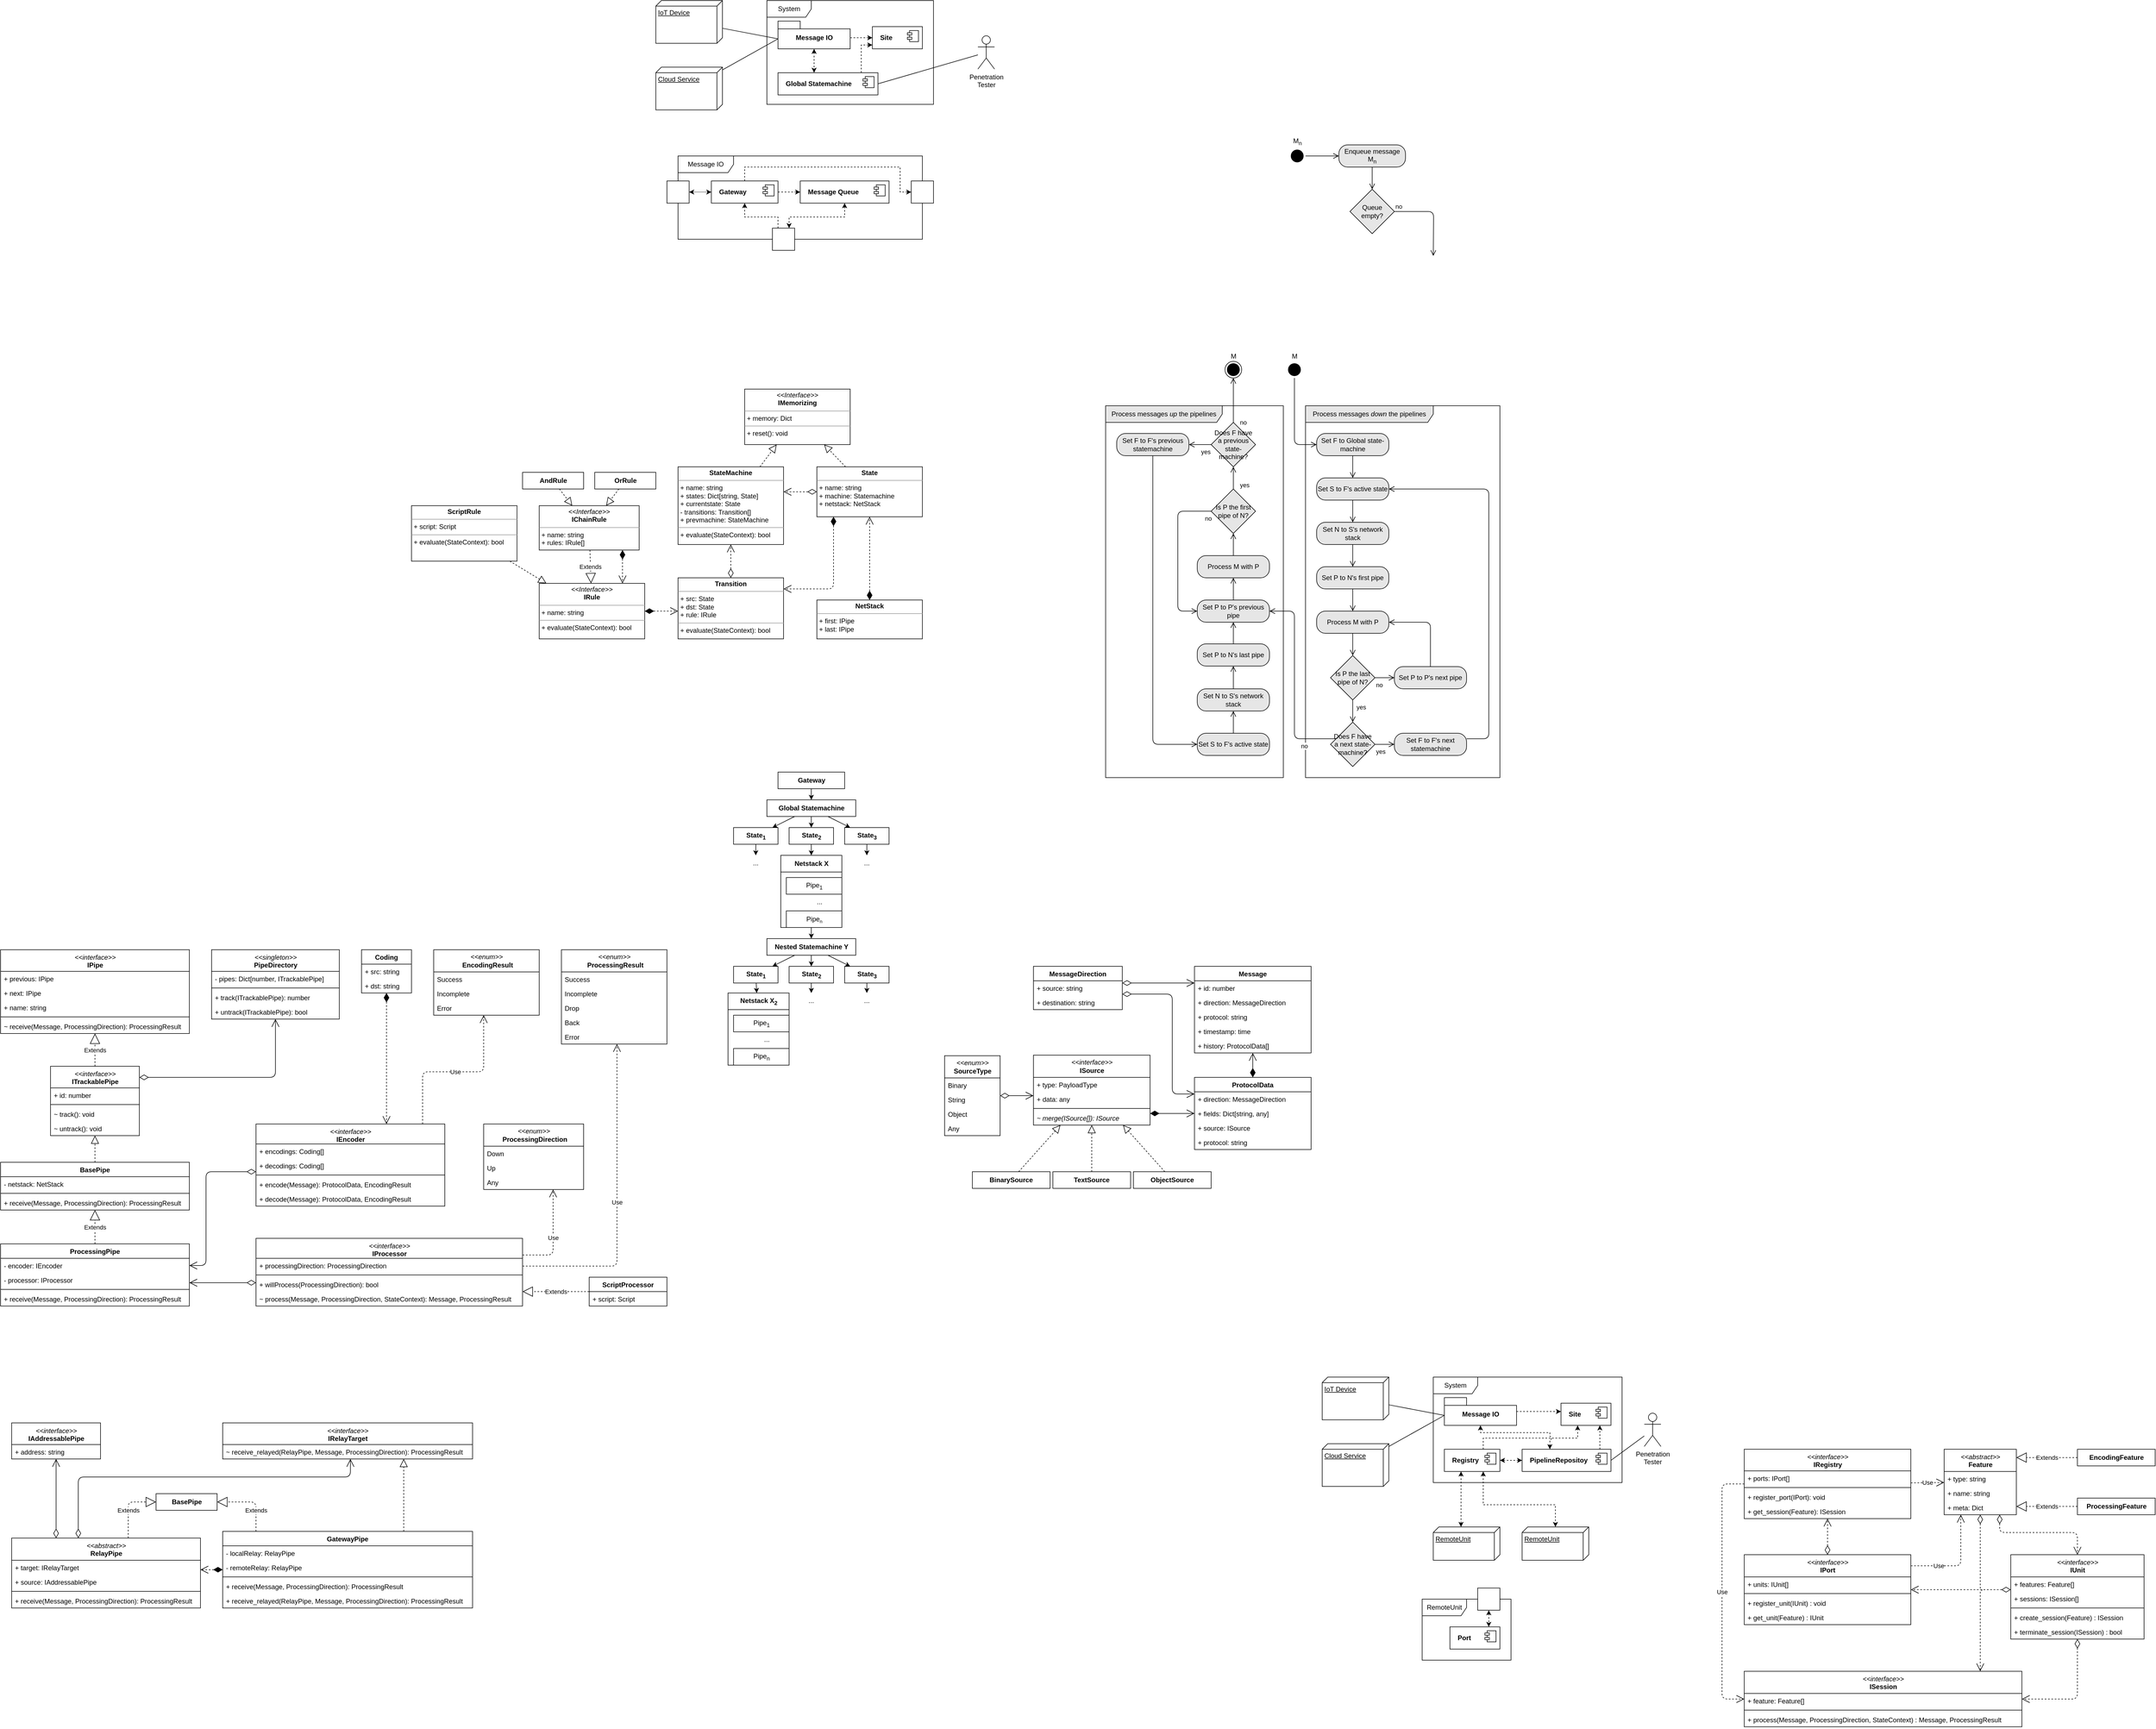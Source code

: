 <mxfile version="14.5.1" type="device"><diagram name="Page-1" id="e7e014a7-5840-1c2e-5031-d8a46d1fe8dd"><mxGraphModel dx="1984" dy="561" grid="1" gridSize="10" guides="1" tooltips="1" connect="1" arrows="1" fold="1" page="1" pageScale="1" pageWidth="1169" pageHeight="826" background="#ffffff" math="0" shadow="0"><root><mxCell id="0"/><mxCell id="1" parent="0"/><mxCell id="00uAtTUqp5Cdzatu6MMl-175" value="Process messages &lt;i&gt;up&lt;/i&gt; the pipelines" style="shape=umlFrame;whiteSpace=wrap;html=1;rounded=0;strokeColor=#000000;fillColor=#E6E6E6;align=center;width=210;height=30;" parent="1" vertex="1"><mxGeometry x="850" y="770" width="320" height="670" as="geometry"/></mxCell><mxCell id="00uAtTUqp5Cdzatu6MMl-174" value="Process messages &lt;i&gt;down&lt;/i&gt; the pipelines" style="shape=umlFrame;whiteSpace=wrap;html=1;rounded=0;strokeColor=#000000;fillColor=#E6E6E6;align=center;width=230;height=30;" parent="1" vertex="1"><mxGeometry x="1210" y="770" width="350" height="670" as="geometry"/></mxCell><mxCell id="00uAtTUqp5Cdzatu6MMl-41" value="System" style="shape=umlFrame;whiteSpace=wrap;html=1;width=80;height=30;container=1;recursiveResize=0;" parent="1" vertex="1"><mxGeometry x="240" y="40" width="300" height="187" as="geometry"/></mxCell><mxCell id="00uAtTUqp5Cdzatu6MMl-53" style="edgeStyle=orthogonalEdgeStyle;rounded=0;orthogonalLoop=1;jettySize=auto;html=1;dashed=1;startArrow=classic;startFill=1;" parent="00uAtTUqp5Cdzatu6MMl-41" source="00uAtTUqp5Cdzatu6MMl-50" target="00uAtTUqp5Cdzatu6MMl-112" edge="1"><mxGeometry relative="1" as="geometry"><mxPoint x="80" y="128" as="targetPoint"/><Array as="points"><mxPoint x="85" y="120"/><mxPoint x="85" y="120"/></Array></mxGeometry></mxCell><mxCell id="00uAtTUqp5Cdzatu6MMl-50" value="Message IO" style="shape=folder;fontStyle=1;spacingTop=10;tabWidth=40;tabHeight=14;tabPosition=left;html=1;" parent="00uAtTUqp5Cdzatu6MMl-41" vertex="1"><mxGeometry x="20" y="37" width="130" height="50" as="geometry"/></mxCell><mxCell id="00uAtTUqp5Cdzatu6MMl-85" style="edgeStyle=orthogonalEdgeStyle;rounded=0;orthogonalLoop=1;jettySize=auto;html=1;dashed=1;" parent="00uAtTUqp5Cdzatu6MMl-41" source="00uAtTUqp5Cdzatu6MMl-50" target="00uAtTUqp5Cdzatu6MMl-119" edge="1"><mxGeometry relative="1" as="geometry"><mxPoint x="20" y="355" as="sourcePoint"/><mxPoint x="190" y="60" as="targetPoint"/><Array as="points"><mxPoint x="170" y="67"/><mxPoint x="170" y="67"/></Array></mxGeometry></mxCell><mxCell id="00uAtTUqp5Cdzatu6MMl-86" style="edgeStyle=orthogonalEdgeStyle;rounded=0;orthogonalLoop=1;jettySize=auto;html=1;dashed=1;" parent="00uAtTUqp5Cdzatu6MMl-41" source="00uAtTUqp5Cdzatu6MMl-112" target="00uAtTUqp5Cdzatu6MMl-119" edge="1"><mxGeometry relative="1" as="geometry"><mxPoint x="150" y="140.0" as="sourcePoint"/><mxPoint x="190" y="78" as="targetPoint"/><Array as="points"><mxPoint x="170" y="80"/></Array></mxGeometry></mxCell><mxCell id="00uAtTUqp5Cdzatu6MMl-112" value="&lt;b&gt;Global Statemachine&lt;/b&gt;" style="html=1;dropTarget=0;rounded=0;align=left;spacingRight=0;spacingLeft=12;" parent="00uAtTUqp5Cdzatu6MMl-41" vertex="1"><mxGeometry x="20" y="130" width="180" height="40" as="geometry"/></mxCell><mxCell id="00uAtTUqp5Cdzatu6MMl-113" value="" style="shape=module;jettyWidth=8;jettyHeight=4;" parent="00uAtTUqp5Cdzatu6MMl-112" vertex="1"><mxGeometry x="1" width="20" height="20" relative="1" as="geometry"><mxPoint x="-27" y="7" as="offset"/></mxGeometry></mxCell><mxCell id="00uAtTUqp5Cdzatu6MMl-119" value="&lt;b&gt;Site&lt;/b&gt;" style="html=1;dropTarget=0;rounded=0;align=left;spacingRight=0;spacingLeft=12;" parent="00uAtTUqp5Cdzatu6MMl-41" vertex="1"><mxGeometry x="190" y="47" width="90" height="40" as="geometry"/></mxCell><mxCell id="00uAtTUqp5Cdzatu6MMl-120" value="" style="shape=module;jettyWidth=8;jettyHeight=4;" parent="00uAtTUqp5Cdzatu6MMl-119" vertex="1"><mxGeometry x="1" width="20" height="20" relative="1" as="geometry"><mxPoint x="-27" y="7" as="offset"/></mxGeometry></mxCell><mxCell id="00uAtTUqp5Cdzatu6MMl-56" style="rounded=0;orthogonalLoop=1;jettySize=auto;html=1;entryX=0;entryY=0;entryDx=0;entryDy=32;entryPerimeter=0;endArrow=none;endFill=0;" parent="1" source="00uAtTUqp5Cdzatu6MMl-54" target="00uAtTUqp5Cdzatu6MMl-50" edge="1"><mxGeometry relative="1" as="geometry"/></mxCell><mxCell id="00uAtTUqp5Cdzatu6MMl-54" value="IoT Device" style="verticalAlign=top;align=left;spacingTop=8;spacingLeft=2;spacingRight=12;shape=cube;size=10;direction=south;fontStyle=4;html=1;" parent="1" vertex="1"><mxGeometry x="40" y="40" width="120" height="77" as="geometry"/></mxCell><mxCell id="00uAtTUqp5Cdzatu6MMl-57" style="edgeStyle=none;rounded=0;orthogonalLoop=1;jettySize=auto;html=1;entryX=0;entryY=0;entryDx=0;entryDy=32;entryPerimeter=0;endArrow=none;endFill=0;" parent="1" source="00uAtTUqp5Cdzatu6MMl-55" target="00uAtTUqp5Cdzatu6MMl-50" edge="1"><mxGeometry relative="1" as="geometry"/></mxCell><mxCell id="00uAtTUqp5Cdzatu6MMl-55" value="Cloud Service" style="verticalAlign=top;align=left;spacingTop=8;spacingLeft=2;spacingRight=12;shape=cube;size=10;direction=south;fontStyle=4;html=1;" parent="1" vertex="1"><mxGeometry x="40" y="160" width="120" height="77" as="geometry"/></mxCell><mxCell id="00uAtTUqp5Cdzatu6MMl-58" value="Message IO" style="shape=umlFrame;whiteSpace=wrap;html=1;width=100;height=30;container=1;recursiveResize=0;" parent="1" vertex="1"><mxGeometry x="80" y="320" width="440" height="150" as="geometry"/></mxCell><mxCell id="00uAtTUqp5Cdzatu6MMl-67" value="" style="rounded=0;whiteSpace=wrap;html=1;align=left;" parent="00uAtTUqp5Cdzatu6MMl-58" vertex="1"><mxGeometry x="170" y="130" width="40" height="40" as="geometry"/></mxCell><mxCell id="00uAtTUqp5Cdzatu6MMl-64" value="" style="rounded=0;whiteSpace=wrap;html=1;align=left;" parent="00uAtTUqp5Cdzatu6MMl-58" vertex="1"><mxGeometry x="-20" y="45" width="40" height="40" as="geometry"/></mxCell><mxCell id="00uAtTUqp5Cdzatu6MMl-65" style="edgeStyle=orthogonalEdgeStyle;rounded=0;orthogonalLoop=1;jettySize=auto;html=1;dashed=1;dashPattern=1 1;startArrow=classic;startFill=1;" parent="00uAtTUqp5Cdzatu6MMl-58" source="00uAtTUqp5Cdzatu6MMl-64" target="00uAtTUqp5Cdzatu6MMl-121" edge="1"><mxGeometry relative="1" as="geometry"><mxPoint x="250.034" y="-183" as="sourcePoint"/><mxPoint x="60" y="65.0" as="targetPoint"/><Array as="points"/></mxGeometry></mxCell><mxCell id="00uAtTUqp5Cdzatu6MMl-66" style="edgeStyle=orthogonalEdgeStyle;rounded=0;orthogonalLoop=1;jettySize=auto;html=1;dashed=1;" parent="00uAtTUqp5Cdzatu6MMl-58" source="00uAtTUqp5Cdzatu6MMl-121" target="00uAtTUqp5Cdzatu6MMl-123" edge="1"><mxGeometry relative="1" as="geometry"><mxPoint x="180" y="65.0" as="sourcePoint"/><mxPoint x="220" y="65.0" as="targetPoint"/></mxGeometry></mxCell><mxCell id="00uAtTUqp5Cdzatu6MMl-68" style="edgeStyle=orthogonalEdgeStyle;rounded=0;orthogonalLoop=1;jettySize=auto;html=1;dashed=1;startArrow=classic;startFill=1;" parent="00uAtTUqp5Cdzatu6MMl-58" source="00uAtTUqp5Cdzatu6MMl-123" target="00uAtTUqp5Cdzatu6MMl-67" edge="1"><mxGeometry relative="1" as="geometry"><mxPoint x="300.034" y="90.0" as="sourcePoint"/><mxPoint x="150.034" y="60.0" as="targetPoint"/><Array as="points"><mxPoint x="300" y="110"/><mxPoint x="200" y="110"/></Array></mxGeometry></mxCell><mxCell id="00uAtTUqp5Cdzatu6MMl-70" style="edgeStyle=orthogonalEdgeStyle;rounded=0;orthogonalLoop=1;jettySize=auto;html=1;dashed=1;exitX=0.25;exitY=0;exitDx=0;exitDy=0;" parent="00uAtTUqp5Cdzatu6MMl-58" source="00uAtTUqp5Cdzatu6MMl-67" target="00uAtTUqp5Cdzatu6MMl-121" edge="1"><mxGeometry relative="1" as="geometry"><mxPoint x="190" y="75" as="sourcePoint"/><mxPoint x="120" y="90.0" as="targetPoint"/><Array as="points"><mxPoint x="180" y="110"/><mxPoint x="120" y="110"/></Array></mxGeometry></mxCell><mxCell id="00uAtTUqp5Cdzatu6MMl-121" value="&lt;b&gt;Gateway&lt;/b&gt;" style="html=1;dropTarget=0;rounded=0;align=left;spacingRight=0;spacingLeft=12;" parent="00uAtTUqp5Cdzatu6MMl-58" vertex="1"><mxGeometry x="60" y="45" width="120" height="40" as="geometry"/></mxCell><mxCell id="00uAtTUqp5Cdzatu6MMl-122" value="" style="shape=module;jettyWidth=8;jettyHeight=4;" parent="00uAtTUqp5Cdzatu6MMl-121" vertex="1"><mxGeometry x="1" width="20" height="20" relative="1" as="geometry"><mxPoint x="-27" y="7" as="offset"/></mxGeometry></mxCell><mxCell id="00uAtTUqp5Cdzatu6MMl-123" value="&lt;b&gt;Message Queue&lt;/b&gt;" style="html=1;dropTarget=0;rounded=0;align=left;spacingRight=0;spacingLeft=12;" parent="00uAtTUqp5Cdzatu6MMl-58" vertex="1"><mxGeometry x="220" y="45" width="160" height="40" as="geometry"/></mxCell><mxCell id="00uAtTUqp5Cdzatu6MMl-124" value="" style="shape=module;jettyWidth=8;jettyHeight=4;" parent="00uAtTUqp5Cdzatu6MMl-123" vertex="1"><mxGeometry x="1" width="20" height="20" relative="1" as="geometry"><mxPoint x="-27" y="7" as="offset"/></mxGeometry></mxCell><mxCell id="00uAtTUqp5Cdzatu6MMl-87" value="" style="rounded=0;whiteSpace=wrap;html=1;align=left;" parent="1" vertex="1"><mxGeometry x="500" y="365" width="40" height="40" as="geometry"/></mxCell><mxCell id="00uAtTUqp5Cdzatu6MMl-88" style="edgeStyle=orthogonalEdgeStyle;rounded=0;orthogonalLoop=1;jettySize=auto;html=1;dashed=1;exitX=0.5;exitY=0;exitDx=0;exitDy=0;" parent="1" source="00uAtTUqp5Cdzatu6MMl-121" target="00uAtTUqp5Cdzatu6MMl-87" edge="1"><mxGeometry relative="1" as="geometry"><mxPoint x="200.034" y="360.0" as="sourcePoint"/><mxPoint x="200" y="420" as="targetPoint"/><Array as="points"><mxPoint x="200" y="340"/><mxPoint x="480" y="340"/><mxPoint x="480" y="385"/></Array></mxGeometry></mxCell><mxCell id="00uAtTUqp5Cdzatu6MMl-93" style="edgeStyle=none;rounded=0;orthogonalLoop=1;jettySize=auto;html=1;startArrow=none;startFill=0;endArrow=none;endFill=0;entryX=1;entryY=0.5;entryDx=0;entryDy=0;" parent="1" source="00uAtTUqp5Cdzatu6MMl-92" target="00uAtTUqp5Cdzatu6MMl-112" edge="1"><mxGeometry relative="1" as="geometry"><mxPoint x="390" y="198" as="targetPoint"/></mxGeometry></mxCell><mxCell id="00uAtTUqp5Cdzatu6MMl-92" value="Penetration&lt;br&gt;Tester" style="shape=umlActor;verticalLabelPosition=bottom;verticalAlign=top;html=1;rounded=0;align=center;" parent="1" vertex="1"><mxGeometry x="620" y="103.5" width="30" height="60" as="geometry"/></mxCell><mxCell id="00uAtTUqp5Cdzatu6MMl-126" value="M&lt;sub&gt;n&lt;/sub&gt;" style="ellipse;html=1;shape=startState;fillColor=#000000;rounded=0;align=center;labelPosition=center;verticalLabelPosition=top;verticalAlign=bottom;" parent="1" vertex="1"><mxGeometry x="1180" y="305" width="30" height="30" as="geometry"/></mxCell><mxCell id="00uAtTUqp5Cdzatu6MMl-127" value="" style="edgeStyle=orthogonalEdgeStyle;html=1;verticalAlign=bottom;endArrow=open;endSize=8;" parent="1" source="00uAtTUqp5Cdzatu6MMl-126" target="00uAtTUqp5Cdzatu6MMl-128" edge="1"><mxGeometry relative="1" as="geometry"><mxPoint x="1215" y="359" as="targetPoint"/></mxGeometry></mxCell><mxCell id="00uAtTUqp5Cdzatu6MMl-128" value="Enqueue message M&lt;sub&gt;n&lt;/sub&gt;" style="rounded=1;whiteSpace=wrap;html=1;arcSize=40;fontColor=#000000;align=center;fillColor=#E6E6E6;" parent="1" vertex="1"><mxGeometry x="1270" y="300" width="120" height="40" as="geometry"/></mxCell><mxCell id="00uAtTUqp5Cdzatu6MMl-129" value="" style="edgeStyle=orthogonalEdgeStyle;html=1;verticalAlign=bottom;endArrow=open;endSize=8;entryX=0.5;entryY=0;entryDx=0;entryDy=0;" parent="1" source="00uAtTUqp5Cdzatu6MMl-128" target="00uAtTUqp5Cdzatu6MMl-130" edge="1"><mxGeometry relative="1" as="geometry"><mxPoint x="1215" y="460" as="targetPoint"/></mxGeometry></mxCell><mxCell id="00uAtTUqp5Cdzatu6MMl-130" value="Queue empty?" style="rhombus;whiteSpace=wrap;html=1;rounded=0;align=center;fillColor=#E6E6E6;" parent="1" vertex="1"><mxGeometry x="1290" y="380" width="80" height="80" as="geometry"/></mxCell><mxCell id="00uAtTUqp5Cdzatu6MMl-131" value="no" style="edgeStyle=orthogonalEdgeStyle;html=1;align=left;verticalAlign=bottom;endArrow=open;endSize=8;" parent="1" source="00uAtTUqp5Cdzatu6MMl-130" edge="1"><mxGeometry x="-1" relative="1" as="geometry"><mxPoint x="1440.059" y="500" as="targetPoint"/></mxGeometry></mxCell><mxCell id="00uAtTUqp5Cdzatu6MMl-133" value="M" style="ellipse;html=1;shape=endState;fillColor=#000000;rounded=0;align=center;verticalAlign=bottom;labelPosition=center;verticalLabelPosition=top;" parent="1" vertex="1"><mxGeometry x="1065" y="690" width="30" height="30" as="geometry"/></mxCell><mxCell id="00uAtTUqp5Cdzatu6MMl-134" value="Set F to Global state-machine" style="rounded=1;whiteSpace=wrap;html=1;arcSize=40;fontColor=#000000;align=center;fillColor=#E6E6E6;" parent="1" vertex="1"><mxGeometry x="1230" y="820" width="130" height="40" as="geometry"/></mxCell><mxCell id="00uAtTUqp5Cdzatu6MMl-138" style="edgeStyle=orthogonalEdgeStyle;rounded=1;orthogonalLoop=1;jettySize=auto;html=1;startArrow=none;startFill=0;endArrow=open;endFill=0;strokeColor=#000000;endSize=8;" parent="1" source="00uAtTUqp5Cdzatu6MMl-135" target="00uAtTUqp5Cdzatu6MMl-137" edge="1"><mxGeometry relative="1" as="geometry"/></mxCell><mxCell id="00uAtTUqp5Cdzatu6MMl-135" value="Set S to F's active state" style="rounded=1;whiteSpace=wrap;html=1;arcSize=40;fontColor=#000000;align=center;fillColor=#E6E6E6;" parent="1" vertex="1"><mxGeometry x="1230" y="900" width="130" height="40" as="geometry"/></mxCell><mxCell id="00uAtTUqp5Cdzatu6MMl-136" value="" style="edgeStyle=orthogonalEdgeStyle;html=1;align=left;verticalAlign=bottom;endArrow=open;endSize=8;" parent="1" source="00uAtTUqp5Cdzatu6MMl-134" target="00uAtTUqp5Cdzatu6MMl-135" edge="1"><mxGeometry x="-1" relative="1" as="geometry"><mxPoint x="1240" y="850" as="targetPoint"/><mxPoint x="1200" y="850" as="sourcePoint"/></mxGeometry></mxCell><mxCell id="00uAtTUqp5Cdzatu6MMl-140" style="edgeStyle=orthogonalEdgeStyle;rounded=1;orthogonalLoop=1;jettySize=auto;html=1;startArrow=none;startFill=0;endArrow=open;endFill=0;endSize=8;strokeColor=#000000;" parent="1" source="00uAtTUqp5Cdzatu6MMl-137" target="00uAtTUqp5Cdzatu6MMl-139" edge="1"><mxGeometry relative="1" as="geometry"/></mxCell><mxCell id="00uAtTUqp5Cdzatu6MMl-137" value="Set N to S's network stack" style="rounded=1;whiteSpace=wrap;html=1;arcSize=40;fontColor=#000000;align=center;fillColor=#E6E6E6;" parent="1" vertex="1"><mxGeometry x="1230" y="980" width="130" height="40" as="geometry"/></mxCell><mxCell id="00uAtTUqp5Cdzatu6MMl-142" style="edgeStyle=orthogonalEdgeStyle;rounded=1;orthogonalLoop=1;jettySize=auto;html=1;startArrow=none;startFill=0;endArrow=open;endFill=0;endSize=8;strokeColor=#000000;" parent="1" source="00uAtTUqp5Cdzatu6MMl-139" edge="1"><mxGeometry relative="1" as="geometry"><mxPoint x="1295" y="1140" as="targetPoint"/></mxGeometry></mxCell><mxCell id="00uAtTUqp5Cdzatu6MMl-139" value="Set P to N's first pipe" style="rounded=1;whiteSpace=wrap;html=1;arcSize=40;fontColor=#000000;align=center;fillColor=#E6E6E6;" parent="1" vertex="1"><mxGeometry x="1230" y="1060" width="130" height="40" as="geometry"/></mxCell><mxCell id="00uAtTUqp5Cdzatu6MMl-145" style="edgeStyle=orthogonalEdgeStyle;rounded=1;orthogonalLoop=1;jettySize=auto;html=1;startArrow=none;startFill=0;endArrow=open;endFill=0;endSize=8;strokeColor=#000000;" parent="1" source="00uAtTUqp5Cdzatu6MMl-143" target="00uAtTUqp5Cdzatu6MMl-144" edge="1"><mxGeometry relative="1" as="geometry"/></mxCell><mxCell id="00uAtTUqp5Cdzatu6MMl-143" value="Process M with P" style="rounded=1;whiteSpace=wrap;html=1;arcSize=40;fontColor=#000000;align=center;fillColor=#E6E6E6;" parent="1" vertex="1"><mxGeometry x="1230" y="1140" width="130" height="40" as="geometry"/></mxCell><mxCell id="00uAtTUqp5Cdzatu6MMl-144" value="Is P the last pipe of N?" style="rhombus;whiteSpace=wrap;html=1;rounded=0;align=center;fillColor=#E6E6E6;" parent="1" vertex="1"><mxGeometry x="1255" y="1220" width="80" height="80" as="geometry"/></mxCell><mxCell id="00uAtTUqp5Cdzatu6MMl-149" style="edgeStyle=orthogonalEdgeStyle;rounded=1;orthogonalLoop=1;jettySize=auto;html=1;startArrow=none;startFill=0;endArrow=open;endFill=0;endSize=8;strokeColor=#000000;" parent="1" source="00uAtTUqp5Cdzatu6MMl-146" target="00uAtTUqp5Cdzatu6MMl-143" edge="1"><mxGeometry relative="1" as="geometry"><Array as="points"><mxPoint x="1435" y="1160"/></Array></mxGeometry></mxCell><mxCell id="00uAtTUqp5Cdzatu6MMl-146" value="Set P to P's next pipe" style="rounded=1;whiteSpace=wrap;html=1;arcSize=40;fontColor=#000000;align=center;fillColor=#E6E6E6;" parent="1" vertex="1"><mxGeometry x="1370" y="1240" width="130" height="40" as="geometry"/></mxCell><mxCell id="00uAtTUqp5Cdzatu6MMl-147" value="no" style="edgeStyle=orthogonalEdgeStyle;html=1;align=left;verticalAlign=top;endArrow=open;endSize=8;" parent="1" source="00uAtTUqp5Cdzatu6MMl-144" target="00uAtTUqp5Cdzatu6MMl-146" edge="1"><mxGeometry x="-1" relative="1" as="geometry"><mxPoint x="1160" y="930" as="targetPoint"/><mxPoint x="1160" y="890" as="sourcePoint"/></mxGeometry></mxCell><mxCell id="00uAtTUqp5Cdzatu6MMl-148" value="yes" style="edgeStyle=orthogonalEdgeStyle;html=1;align=left;verticalAlign=top;endArrow=open;endSize=8;" parent="1" source="00uAtTUqp5Cdzatu6MMl-144" target="00uAtTUqp5Cdzatu6MMl-150" edge="1"><mxGeometry x="-1" y="5" relative="1" as="geometry"><mxPoint x="1295" y="1330" as="targetPoint"/><mxPoint x="1345" y="1270" as="sourcePoint"/><mxPoint as="offset"/></mxGeometry></mxCell><mxCell id="00uAtTUqp5Cdzatu6MMl-150" value="Does F have a next state-machine?" style="rhombus;whiteSpace=wrap;html=1;rounded=0;align=center;fillColor=#E6E6E6;" parent="1" vertex="1"><mxGeometry x="1255" y="1340" width="80" height="80" as="geometry"/></mxCell><mxCell id="00uAtTUqp5Cdzatu6MMl-151" value="yes" style="edgeStyle=orthogonalEdgeStyle;html=1;align=left;verticalAlign=top;endArrow=open;endSize=8;entryX=0;entryY=0.5;entryDx=0;entryDy=0;" parent="1" source="00uAtTUqp5Cdzatu6MMl-150" target="00uAtTUqp5Cdzatu6MMl-152" edge="1"><mxGeometry x="-1" relative="1" as="geometry"><mxPoint x="1370" y="1370" as="targetPoint"/><mxPoint x="1305" y="1310" as="sourcePoint"/></mxGeometry></mxCell><mxCell id="00uAtTUqp5Cdzatu6MMl-153" style="edgeStyle=orthogonalEdgeStyle;rounded=1;orthogonalLoop=1;jettySize=auto;html=1;startArrow=none;startFill=0;endArrow=open;endFill=0;endSize=8;strokeColor=#000000;" parent="1" source="00uAtTUqp5Cdzatu6MMl-152" target="00uAtTUqp5Cdzatu6MMl-135" edge="1"><mxGeometry relative="1" as="geometry"><Array as="points"><mxPoint x="1540" y="1370"/><mxPoint x="1540" y="920"/></Array></mxGeometry></mxCell><mxCell id="00uAtTUqp5Cdzatu6MMl-152" value="Set F to F's next statemachine" style="rounded=1;whiteSpace=wrap;html=1;arcSize=40;fontColor=#000000;align=center;fillColor=#E6E6E6;" parent="1" vertex="1"><mxGeometry x="1370" y="1360" width="130" height="40" as="geometry"/></mxCell><mxCell id="00uAtTUqp5Cdzatu6MMl-154" value="no" style="edgeStyle=orthogonalEdgeStyle;html=1;align=left;verticalAlign=top;endArrow=open;endSize=8;" parent="1" source="00uAtTUqp5Cdzatu6MMl-150" target="00uAtTUqp5Cdzatu6MMl-155" edge="1"><mxGeometry x="-0.625" relative="1" as="geometry"><mxPoint x="1120" y="1170" as="targetPoint"/><mxPoint x="1275" y="1070" as="sourcePoint"/><Array as="points"><mxPoint x="1190" y="1370"/><mxPoint x="1190" y="1140"/></Array><mxPoint as="offset"/></mxGeometry></mxCell><mxCell id="00uAtTUqp5Cdzatu6MMl-157" style="edgeStyle=orthogonalEdgeStyle;rounded=1;orthogonalLoop=1;jettySize=auto;html=1;startArrow=none;startFill=0;endArrow=open;endFill=0;endSize=8;strokeColor=#000000;" parent="1" source="00uAtTUqp5Cdzatu6MMl-155" target="00uAtTUqp5Cdzatu6MMl-156" edge="1"><mxGeometry relative="1" as="geometry"/></mxCell><mxCell id="00uAtTUqp5Cdzatu6MMl-155" value="Set P to P's previous pipe" style="rounded=1;whiteSpace=wrap;html=1;arcSize=40;fontColor=#000000;align=center;fillColor=#E6E6E6;" parent="1" vertex="1"><mxGeometry x="1015" y="1120" width="130" height="40" as="geometry"/></mxCell><mxCell id="00uAtTUqp5Cdzatu6MMl-159" style="edgeStyle=orthogonalEdgeStyle;rounded=1;orthogonalLoop=1;jettySize=auto;html=1;startArrow=none;startFill=0;endArrow=open;endFill=0;endSize=8;strokeColor=#000000;" parent="1" source="00uAtTUqp5Cdzatu6MMl-156" target="00uAtTUqp5Cdzatu6MMl-158" edge="1"><mxGeometry relative="1" as="geometry"/></mxCell><mxCell id="00uAtTUqp5Cdzatu6MMl-156" value="Process M with P" style="rounded=1;whiteSpace=wrap;html=1;arcSize=40;fontColor=#000000;align=center;fillColor=#E6E6E6;" parent="1" vertex="1"><mxGeometry x="1015" y="1040" width="130" height="40" as="geometry"/></mxCell><mxCell id="00uAtTUqp5Cdzatu6MMl-158" value="Is P the first pipe of N?" style="rhombus;whiteSpace=wrap;html=1;rounded=0;align=center;fillColor=#E6E6E6;" parent="1" vertex="1"><mxGeometry x="1040" y="920" width="80" height="80" as="geometry"/></mxCell><mxCell id="00uAtTUqp5Cdzatu6MMl-160" value="no" style="edgeStyle=orthogonalEdgeStyle;html=1;align=left;verticalAlign=top;endArrow=open;endSize=8;" parent="1" source="00uAtTUqp5Cdzatu6MMl-158" target="00uAtTUqp5Cdzatu6MMl-155" edge="1"><mxGeometry x="-0.905" relative="1" as="geometry"><mxPoint x="1310" y="1070" as="targetPoint"/><mxPoint x="1275" y="1070" as="sourcePoint"/><Array as="points"><mxPoint x="980" y="960"/><mxPoint x="980" y="1140"/></Array><mxPoint as="offset"/></mxGeometry></mxCell><mxCell id="00uAtTUqp5Cdzatu6MMl-161" value="yes" style="edgeStyle=orthogonalEdgeStyle;html=1;align=left;verticalAlign=top;endArrow=open;endSize=8;" parent="1" source="00uAtTUqp5Cdzatu6MMl-158" target="00uAtTUqp5Cdzatu6MMl-170" edge="1"><mxGeometry y="-10" relative="1" as="geometry"><mxPoint x="1075" y="880" as="targetPoint"/><mxPoint x="1235" y="1110" as="sourcePoint"/><mxPoint as="offset"/></mxGeometry></mxCell><mxCell id="00uAtTUqp5Cdzatu6MMl-166" style="edgeStyle=orthogonalEdgeStyle;rounded=1;orthogonalLoop=1;jettySize=auto;html=1;startArrow=none;startFill=0;endArrow=open;endFill=0;endSize=8;strokeColor=#000000;" parent="1" source="00uAtTUqp5Cdzatu6MMl-162" target="00uAtTUqp5Cdzatu6MMl-165" edge="1"><mxGeometry relative="1" as="geometry"><Array as="points"><mxPoint x="935" y="1380"/></Array></mxGeometry></mxCell><mxCell id="00uAtTUqp5Cdzatu6MMl-162" value="Set F to F's previous statemachine" style="rounded=1;whiteSpace=wrap;html=1;arcSize=40;fontColor=#000000;align=center;fillColor=#E6E6E6;" parent="1" vertex="1"><mxGeometry x="870" y="820" width="130" height="40" as="geometry"/></mxCell><mxCell id="00uAtTUqp5Cdzatu6MMl-169" style="edgeStyle=orthogonalEdgeStyle;rounded=1;orthogonalLoop=1;jettySize=auto;html=1;startArrow=none;startFill=0;endArrow=open;endFill=0;endSize=8;strokeColor=#000000;" parent="1" source="00uAtTUqp5Cdzatu6MMl-163" target="00uAtTUqp5Cdzatu6MMl-155" edge="1"><mxGeometry relative="1" as="geometry"/></mxCell><mxCell id="00uAtTUqp5Cdzatu6MMl-163" value="Set P to N's last pipe" style="rounded=1;whiteSpace=wrap;html=1;arcSize=40;fontColor=#000000;align=center;fillColor=#E6E6E6;" parent="1" vertex="1"><mxGeometry x="1015" y="1199" width="130" height="40" as="geometry"/></mxCell><mxCell id="00uAtTUqp5Cdzatu6MMl-168" style="edgeStyle=orthogonalEdgeStyle;rounded=1;orthogonalLoop=1;jettySize=auto;html=1;startArrow=none;startFill=0;endArrow=open;endFill=0;endSize=8;strokeColor=#000000;" parent="1" source="00uAtTUqp5Cdzatu6MMl-164" target="00uAtTUqp5Cdzatu6MMl-163" edge="1"><mxGeometry relative="1" as="geometry"/></mxCell><mxCell id="00uAtTUqp5Cdzatu6MMl-164" value="Set N to S's network stack" style="rounded=1;whiteSpace=wrap;html=1;arcSize=40;fontColor=#000000;align=center;fillColor=#E6E6E6;" parent="1" vertex="1"><mxGeometry x="1015" y="1280" width="130" height="40" as="geometry"/></mxCell><mxCell id="00uAtTUqp5Cdzatu6MMl-167" style="edgeStyle=orthogonalEdgeStyle;rounded=1;orthogonalLoop=1;jettySize=auto;html=1;startArrow=none;startFill=0;endArrow=open;endFill=0;endSize=8;strokeColor=#000000;" parent="1" source="00uAtTUqp5Cdzatu6MMl-165" target="00uAtTUqp5Cdzatu6MMl-164" edge="1"><mxGeometry relative="1" as="geometry"/></mxCell><mxCell id="00uAtTUqp5Cdzatu6MMl-165" value="Set S to F's active state" style="rounded=1;whiteSpace=wrap;html=1;arcSize=40;fontColor=#000000;align=center;fillColor=#E6E6E6;" parent="1" vertex="1"><mxGeometry x="1015" y="1360" width="130" height="40" as="geometry"/></mxCell><mxCell id="00uAtTUqp5Cdzatu6MMl-170" value="Does F have a previous state-machine?" style="rhombus;whiteSpace=wrap;html=1;rounded=0;align=center;fillColor=#E6E6E6;" parent="1" vertex="1"><mxGeometry x="1040" y="800" width="80" height="80" as="geometry"/></mxCell><mxCell id="00uAtTUqp5Cdzatu6MMl-171" value="yes" style="edgeStyle=orthogonalEdgeStyle;html=1;align=left;verticalAlign=top;endArrow=open;endSize=8;" parent="1" source="00uAtTUqp5Cdzatu6MMl-170" target="00uAtTUqp5Cdzatu6MMl-162" edge="1"><mxGeometry relative="1" as="geometry"><mxPoint x="1085" y="890" as="targetPoint"/><mxPoint x="1085" y="930" as="sourcePoint"/><Array as="points"/><mxPoint as="offset"/></mxGeometry></mxCell><mxCell id="00uAtTUqp5Cdzatu6MMl-172" value="no" style="edgeStyle=orthogonalEdgeStyle;html=1;align=left;verticalAlign=top;endArrow=open;endSize=8;" parent="1" source="00uAtTUqp5Cdzatu6MMl-170" target="00uAtTUqp5Cdzatu6MMl-133" edge="1"><mxGeometry x="-0.667" y="-10" relative="1" as="geometry"><mxPoint x="1080.059" y="705" as="targetPoint"/><mxPoint x="1045.029" y="970.029" as="sourcePoint"/><Array as="points"><mxPoint x="1080" y="730"/><mxPoint x="1080" y="730"/></Array><mxPoint as="offset"/></mxGeometry></mxCell><mxCell id="00uAtTUqp5Cdzatu6MMl-177" style="edgeStyle=orthogonalEdgeStyle;rounded=1;orthogonalLoop=1;jettySize=auto;html=1;startArrow=none;startFill=0;endArrow=open;endFill=0;endSize=8;strokeColor=#000000;" parent="1" source="00uAtTUqp5Cdzatu6MMl-181" target="00uAtTUqp5Cdzatu6MMl-134" edge="1"><mxGeometry relative="1" as="geometry"><mxPoint x="1190.059" y="660" as="sourcePoint"/><Array as="points"><mxPoint x="1190" y="840"/></Array></mxGeometry></mxCell><mxCell id="00uAtTUqp5Cdzatu6MMl-181" value="M" style="ellipse;html=1;shape=startState;fillColor=#000000;rounded=0;align=center;labelPosition=center;verticalLabelPosition=top;verticalAlign=bottom;" parent="1" vertex="1"><mxGeometry x="1175" y="690" width="30" height="30" as="geometry"/></mxCell><mxCell id="00uAtTUqp5Cdzatu6MMl-182" value="&lt;p style=&quot;margin: 0px ; margin-top: 4px ; text-align: center&quot;&gt;&lt;b&gt;StateMachine&lt;/b&gt;&lt;/p&gt;&lt;hr size=&quot;1&quot;&gt;&lt;p style=&quot;margin: 0px ; margin-left: 4px&quot;&gt;+ name: string&lt;br&gt;+ states: Dict[string, State]&lt;/p&gt;&lt;p style=&quot;margin: 0px ; margin-left: 4px&quot;&gt;+ currentstate: State&lt;/p&gt;&lt;p style=&quot;margin: 0px ; margin-left: 4px&quot;&gt;- transitions: Transition[]&lt;/p&gt;&lt;p style=&quot;margin: 0px ; margin-left: 4px&quot;&gt;+ prevmachine: StateMachine&lt;/p&gt;&lt;hr size=&quot;1&quot;&gt;&lt;p style=&quot;margin: 0px ; margin-left: 4px&quot;&gt;+ evaluate(StateContext): bool&lt;/p&gt;" style="verticalAlign=top;align=left;overflow=fill;fontSize=12;fontFamily=Helvetica;html=1;rounded=0;strokeColor=#000000;fillColor=#FFFFFF;" parent="1" vertex="1"><mxGeometry x="80" y="880" width="190" height="140" as="geometry"/></mxCell><mxCell id="00uAtTUqp5Cdzatu6MMl-183" value="&lt;p style=&quot;margin: 0px ; margin-top: 4px ; text-align: center&quot;&gt;&lt;b&gt;State&lt;/b&gt;&lt;/p&gt;&lt;hr size=&quot;1&quot;&gt;&lt;p style=&quot;margin: 0px ; margin-left: 4px&quot;&gt;+ name: string&lt;br&gt;+ machine: Statemachine&lt;/p&gt;&lt;p style=&quot;margin: 0px ; margin-left: 4px&quot;&gt;+ netstack: NetStack&lt;/p&gt;" style="verticalAlign=top;align=left;overflow=fill;fontSize=12;fontFamily=Helvetica;html=1;rounded=0;strokeColor=#000000;fillColor=#FFFFFF;" parent="1" vertex="1"><mxGeometry x="330" y="880" width="190" height="90" as="geometry"/></mxCell><mxCell id="00uAtTUqp5Cdzatu6MMl-184" value="&lt;p style=&quot;margin: 0px ; margin-top: 4px ; text-align: center&quot;&gt;&lt;b&gt;Transition&lt;/b&gt;&lt;/p&gt;&lt;hr size=&quot;1&quot;&gt;&lt;p style=&quot;margin: 0px ; margin-left: 4px&quot;&gt;+ src: State&lt;br&gt;+ dst: State&lt;/p&gt;&lt;p style=&quot;margin: 0px ; margin-left: 4px&quot;&gt;+ rule: IRule&lt;br&gt;&lt;/p&gt;&lt;hr size=&quot;1&quot;&gt;&lt;p style=&quot;margin: 0px ; margin-left: 4px&quot;&gt;+ evaluate(StateContext): bool&lt;/p&gt;" style="verticalAlign=top;align=left;overflow=fill;fontSize=12;fontFamily=Helvetica;html=1;rounded=0;strokeColor=#000000;fillColor=#FFFFFF;" parent="1" vertex="1"><mxGeometry x="80" y="1080" width="190" height="110" as="geometry"/></mxCell><mxCell id="00uAtTUqp5Cdzatu6MMl-185" value="&lt;p style=&quot;margin: 0px ; margin-top: 4px ; text-align: center&quot;&gt;&lt;i&gt;&amp;lt;&amp;lt;Interface&amp;gt;&amp;gt;&lt;/i&gt;&lt;br&gt;&lt;b&gt;IRule&lt;/b&gt;&lt;/p&gt;&lt;hr size=&quot;1&quot;&gt;&lt;p style=&quot;margin: 0px ; margin-left: 4px&quot;&gt;+ name: string&lt;br&gt;&lt;/p&gt;&lt;hr size=&quot;1&quot;&gt;&lt;p style=&quot;margin: 0px ; margin-left: 4px&quot;&gt;+ evaluate(StateContext): bool&lt;/p&gt;" style="verticalAlign=top;align=left;overflow=fill;fontSize=12;fontFamily=Helvetica;html=1;rounded=0;strokeColor=#000000;fillColor=#FFFFFF;" parent="1" vertex="1"><mxGeometry x="-170" y="1090" width="190" height="100" as="geometry"/></mxCell><mxCell id="00uAtTUqp5Cdzatu6MMl-186" value="&lt;p style=&quot;margin: 0px ; margin-top: 4px ; text-align: center&quot;&gt;&lt;i&gt;&amp;lt;&amp;lt;Interface&amp;gt;&amp;gt;&lt;/i&gt;&lt;br&gt;&lt;b&gt;IChainRule&lt;/b&gt;&lt;/p&gt;&lt;hr size=&quot;1&quot;&gt;&lt;p style=&quot;margin: 0px ; margin-left: 4px&quot;&gt;+ name: string&lt;br&gt;&lt;/p&gt;&lt;p style=&quot;margin: 0px ; margin-left: 4px&quot;&gt;+ rules: IRule[]&lt;/p&gt;" style="verticalAlign=top;align=left;overflow=fill;fontSize=12;fontFamily=Helvetica;html=1;rounded=0;strokeColor=#000000;fillColor=#FFFFFF;" parent="1" vertex="1"><mxGeometry x="-170" y="950" width="180" height="80" as="geometry"/></mxCell><mxCell id="00uAtTUqp5Cdzatu6MMl-188" value="&lt;b&gt;AndRule&lt;/b&gt;" style="html=1;rounded=0;strokeColor=#000000;fillColor=#FFFFFF;align=center;" parent="1" vertex="1"><mxGeometry x="-200" y="890" width="110" height="30" as="geometry"/></mxCell><mxCell id="00uAtTUqp5Cdzatu6MMl-189" value="&lt;b&gt;OrRule&lt;/b&gt;" style="html=1;rounded=0;strokeColor=#000000;fillColor=#FFFFFF;align=center;" parent="1" vertex="1"><mxGeometry x="-70" y="890" width="110" height="30" as="geometry"/></mxCell><mxCell id="00uAtTUqp5Cdzatu6MMl-190" value="&lt;p style=&quot;margin: 0px ; margin-top: 4px ; text-align: center&quot;&gt;&lt;b&gt;ScriptRule&lt;/b&gt;&lt;/p&gt;&lt;hr size=&quot;1&quot;&gt;&lt;p style=&quot;margin: 0px ; margin-left: 4px&quot;&gt;+ script: Script&lt;br&gt;&lt;/p&gt;&lt;hr size=&quot;1&quot;&gt;&lt;p style=&quot;margin: 0px ; margin-left: 4px&quot;&gt;+ evaluate(StateContext): bool&lt;/p&gt;" style="verticalAlign=top;align=left;overflow=fill;fontSize=12;fontFamily=Helvetica;html=1;rounded=0;strokeColor=#000000;fillColor=#FFFFFF;" parent="1" vertex="1"><mxGeometry x="-400" y="950" width="190" height="100" as="geometry"/></mxCell><mxCell id="00uAtTUqp5Cdzatu6MMl-192" value="" style="endArrow=block;dashed=1;endFill=0;endSize=12;html=1;strokeColor=#000000;" parent="1" source="00uAtTUqp5Cdzatu6MMl-188" target="00uAtTUqp5Cdzatu6MMl-186" edge="1"><mxGeometry width="160" relative="1" as="geometry"><mxPoint x="230" y="1241" as="sourcePoint"/><mxPoint x="390" y="1241" as="targetPoint"/></mxGeometry></mxCell><mxCell id="00uAtTUqp5Cdzatu6MMl-193" value="" style="endArrow=block;dashed=1;endFill=0;endSize=12;html=1;strokeColor=#000000;" parent="1" source="00uAtTUqp5Cdzatu6MMl-189" target="00uAtTUqp5Cdzatu6MMl-186" edge="1"><mxGeometry width="160" relative="1" as="geometry"><mxPoint x="501" y="1311" as="sourcePoint"/><mxPoint x="509" y="1291" as="targetPoint"/></mxGeometry></mxCell><mxCell id="00uAtTUqp5Cdzatu6MMl-194" value="" style="endArrow=block;dashed=1;endFill=0;endSize=12;html=1;strokeColor=#000000;" parent="1" source="00uAtTUqp5Cdzatu6MMl-190" target="00uAtTUqp5Cdzatu6MMl-185" edge="1"><mxGeometry width="160" relative="1" as="geometry"><mxPoint x="401" y="1320" as="sourcePoint"/><mxPoint x="409" y="1300" as="targetPoint"/></mxGeometry></mxCell><mxCell id="00uAtTUqp5Cdzatu6MMl-195" value="Extends" style="endArrow=block;endSize=16;endFill=0;html=1;strokeColor=#000000;dashed=1;" parent="1" source="00uAtTUqp5Cdzatu6MMl-186" target="00uAtTUqp5Cdzatu6MMl-185" edge="1"><mxGeometry width="160" relative="1" as="geometry"><mxPoint x="80" y="1230" as="sourcePoint"/><mxPoint x="240" y="1230" as="targetPoint"/></mxGeometry></mxCell><mxCell id="Ts9_Wzj8UfBlBNx90wiE-1" value="" style="endArrow=open;html=1;endSize=12;startArrow=diamondThin;startSize=14;startFill=0;edgeStyle=orthogonalEdgeStyle;align=left;verticalAlign=bottom;dashed=1;" edge="1" parent="1" source="00uAtTUqp5Cdzatu6MMl-184" target="00uAtTUqp5Cdzatu6MMl-182"><mxGeometry x="-1" y="3" relative="1" as="geometry"><mxPoint x="120" y="1280" as="sourcePoint"/><mxPoint x="280" y="1280" as="targetPoint"/></mxGeometry></mxCell><mxCell id="Ts9_Wzj8UfBlBNx90wiE-2" value="" style="endArrow=open;html=1;endSize=12;startArrow=diamondThin;startSize=14;startFill=0;edgeStyle=orthogonalEdgeStyle;align=left;verticalAlign=bottom;dashed=1;" edge="1" parent="1" source="00uAtTUqp5Cdzatu6MMl-183" target="00uAtTUqp5Cdzatu6MMl-182"><mxGeometry x="-1" y="3" relative="1" as="geometry"><mxPoint x="460" y="859.17" as="sourcePoint"/><mxPoint x="620" y="859.17" as="targetPoint"/><Array as="points"><mxPoint x="290" y="925"/><mxPoint x="290" y="925"/></Array></mxGeometry></mxCell><mxCell id="Ts9_Wzj8UfBlBNx90wiE-3" value="" style="endArrow=open;html=1;endSize=12;startArrow=diamondThin;startSize=14;startFill=1;edgeStyle=orthogonalEdgeStyle;align=left;verticalAlign=bottom;dashed=1;" edge="1" parent="1" source="00uAtTUqp5Cdzatu6MMl-185" target="00uAtTUqp5Cdzatu6MMl-184"><mxGeometry x="-1" y="3" relative="1" as="geometry"><mxPoint x="185" y="1090" as="sourcePoint"/><mxPoint x="185" y="1030" as="targetPoint"/><Array as="points"><mxPoint x="70" y="1140"/><mxPoint x="70" y="1140"/></Array></mxGeometry></mxCell><mxCell id="Ts9_Wzj8UfBlBNx90wiE-4" value="" style="endArrow=open;html=1;endSize=12;startArrow=diamondThin;startSize=14;startFill=1;edgeStyle=orthogonalEdgeStyle;align=left;verticalAlign=bottom;dashed=1;" edge="1" parent="1" source="00uAtTUqp5Cdzatu6MMl-183" target="00uAtTUqp5Cdzatu6MMl-184"><mxGeometry x="-1" y="3" relative="1" as="geometry"><mxPoint x="340" y="935" as="sourcePoint"/><mxPoint x="280" y="935" as="targetPoint"/><Array as="points"><mxPoint x="360" y="1100"/></Array></mxGeometry></mxCell><mxCell id="Ts9_Wzj8UfBlBNx90wiE-5" value="" style="endArrow=open;html=1;endSize=12;startArrow=diamondThin;startSize=14;startFill=1;edgeStyle=orthogonalEdgeStyle;align=left;verticalAlign=bottom;dashed=1;" edge="1" parent="1" source="00uAtTUqp5Cdzatu6MMl-186" target="00uAtTUqp5Cdzatu6MMl-185"><mxGeometry x="-1" y="3" relative="1" as="geometry"><mxPoint x="340" y="1155" as="sourcePoint"/><mxPoint x="280" y="1155" as="targetPoint"/><Array as="points"><mxPoint x="-20" y="1060"/><mxPoint x="-20" y="1060"/></Array></mxGeometry></mxCell><mxCell id="Ts9_Wzj8UfBlBNx90wiE-7" value="&lt;p style=&quot;margin: 0px ; margin-top: 4px ; text-align: center&quot;&gt;&lt;b&gt;NetStack&lt;/b&gt;&lt;/p&gt;&lt;hr size=&quot;1&quot;&gt;&lt;p style=&quot;margin: 0px ; margin-left: 4px&quot;&gt;+ first: IPipe&lt;br&gt;+ last: IPipe&lt;/p&gt;" style="verticalAlign=top;align=left;overflow=fill;fontSize=12;fontFamily=Helvetica;html=1;rounded=0;strokeColor=#000000;fillColor=#FFFFFF;" vertex="1" parent="1"><mxGeometry x="330" y="1120" width="190" height="70" as="geometry"/></mxCell><mxCell id="Ts9_Wzj8UfBlBNx90wiE-8" value="" style="endArrow=open;html=1;endSize=12;startArrow=diamondThin;startSize=14;startFill=1;edgeStyle=orthogonalEdgeStyle;align=left;verticalAlign=bottom;dashed=1;" edge="1" parent="1" source="Ts9_Wzj8UfBlBNx90wiE-7" target="00uAtTUqp5Cdzatu6MMl-183"><mxGeometry x="-1" y="3" relative="1" as="geometry"><mxPoint x="340" y="960" as="sourcePoint"/><mxPoint x="280" y="1110" as="targetPoint"/></mxGeometry></mxCell><mxCell id="Ts9_Wzj8UfBlBNx90wiE-9" value="&lt;i style=&quot;font-weight: normal&quot;&gt;&amp;lt;&amp;lt;interface&amp;gt;&amp;gt;&lt;/i&gt;&lt;br&gt;IPipe" style="swimlane;fontStyle=1;align=center;verticalAlign=top;childLayout=stackLayout;horizontal=1;startSize=39;horizontalStack=0;resizeParent=1;resizeParentMax=0;resizeLast=0;collapsible=1;marginBottom=0;html=1;" vertex="1" parent="1"><mxGeometry x="-1140" y="1750" width="340" height="151" as="geometry"/></mxCell><mxCell id="Ts9_Wzj8UfBlBNx90wiE-10" value="+ previous: IPipe" style="text;strokeColor=none;fillColor=none;align=left;verticalAlign=top;spacingLeft=4;spacingRight=4;overflow=hidden;rotatable=0;points=[[0,0.5],[1,0.5]];portConstraint=eastwest;" vertex="1" parent="Ts9_Wzj8UfBlBNx90wiE-9"><mxGeometry y="39" width="340" height="26" as="geometry"/></mxCell><mxCell id="Ts9_Wzj8UfBlBNx90wiE-11" value="+ next: IPipe" style="text;strokeColor=none;fillColor=none;align=left;verticalAlign=top;spacingLeft=4;spacingRight=4;overflow=hidden;rotatable=0;points=[[0,0.5],[1,0.5]];portConstraint=eastwest;" vertex="1" parent="Ts9_Wzj8UfBlBNx90wiE-9"><mxGeometry y="65" width="340" height="26" as="geometry"/></mxCell><mxCell id="Ts9_Wzj8UfBlBNx90wiE-12" value="+ name: string" style="text;strokeColor=none;fillColor=none;align=left;verticalAlign=top;spacingLeft=4;spacingRight=4;overflow=hidden;rotatable=0;points=[[0,0.5],[1,0.5]];portConstraint=eastwest;" vertex="1" parent="Ts9_Wzj8UfBlBNx90wiE-9"><mxGeometry y="91" width="340" height="26" as="geometry"/></mxCell><mxCell id="Ts9_Wzj8UfBlBNx90wiE-13" value="" style="line;strokeWidth=1;fillColor=none;align=left;verticalAlign=middle;spacingTop=-1;spacingLeft=3;spacingRight=3;rotatable=0;labelPosition=right;points=[];portConstraint=eastwest;" vertex="1" parent="Ts9_Wzj8UfBlBNx90wiE-9"><mxGeometry y="117" width="340" height="8" as="geometry"/></mxCell><mxCell id="Ts9_Wzj8UfBlBNx90wiE-14" value="~ receive(Message, ProcessingDirection): ProcessingResult" style="text;strokeColor=none;fillColor=none;align=left;verticalAlign=top;spacingLeft=4;spacingRight=4;overflow=hidden;rotatable=0;points=[[0,0.5],[1,0.5]];portConstraint=eastwest;" vertex="1" parent="Ts9_Wzj8UfBlBNx90wiE-9"><mxGeometry y="125" width="340" height="26" as="geometry"/></mxCell><mxCell id="Ts9_Wzj8UfBlBNx90wiE-16" value="BasePipe" style="swimlane;fontStyle=1;align=center;verticalAlign=top;childLayout=stackLayout;horizontal=1;startSize=26;horizontalStack=0;resizeParent=1;resizeParentMax=0;resizeLast=0;collapsible=1;marginBottom=0;" vertex="1" parent="1"><mxGeometry x="-1140" y="2133" width="340" height="86" as="geometry"/></mxCell><mxCell id="Ts9_Wzj8UfBlBNx90wiE-17" value="- netstack: NetStack" style="text;strokeColor=none;fillColor=none;align=left;verticalAlign=top;spacingLeft=4;spacingRight=4;overflow=hidden;rotatable=0;points=[[0,0.5],[1,0.5]];portConstraint=eastwest;" vertex="1" parent="Ts9_Wzj8UfBlBNx90wiE-16"><mxGeometry y="26" width="340" height="26" as="geometry"/></mxCell><mxCell id="Ts9_Wzj8UfBlBNx90wiE-20" value="" style="line;strokeWidth=1;fillColor=none;align=left;verticalAlign=middle;spacingTop=-1;spacingLeft=3;spacingRight=3;rotatable=0;labelPosition=right;points=[];portConstraint=eastwest;" vertex="1" parent="Ts9_Wzj8UfBlBNx90wiE-16"><mxGeometry y="52" width="340" height="8" as="geometry"/></mxCell><mxCell id="Ts9_Wzj8UfBlBNx90wiE-21" value="+ receive(Message, ProcessingDirection): ProcessingResult" style="text;strokeColor=none;fillColor=none;align=left;verticalAlign=top;spacingLeft=4;spacingRight=4;overflow=hidden;rotatable=0;points=[[0,0.5],[1,0.5]];portConstraint=eastwest;" vertex="1" parent="Ts9_Wzj8UfBlBNx90wiE-16"><mxGeometry y="60" width="340" height="26" as="geometry"/></mxCell><mxCell id="Ts9_Wzj8UfBlBNx90wiE-24" value="" style="endArrow=block;endFill=0;endSize=12;html=1;dashed=1;" edge="1" parent="1" source="Ts9_Wzj8UfBlBNx90wiE-16" target="Ts9_Wzj8UfBlBNx90wiE-57"><mxGeometry width="160" relative="1" as="geometry"><mxPoint x="-1330.094" y="2142" as="sourcePoint"/><mxPoint x="-1418.648" y="2054" as="targetPoint"/></mxGeometry></mxCell><mxCell id="Ts9_Wzj8UfBlBNx90wiE-44" value="&lt;i style=&quot;font-weight: normal&quot;&gt;&amp;lt;&amp;lt;interface&amp;gt;&amp;gt;&lt;/i&gt;&lt;br&gt;IEncoder" style="swimlane;fontStyle=1;align=center;verticalAlign=top;childLayout=stackLayout;horizontal=1;startSize=36;horizontalStack=0;resizeParent=1;resizeParentMax=0;resizeLast=0;collapsible=1;marginBottom=0;html=1;" vertex="1" parent="1"><mxGeometry x="-680" y="2064" width="340" height="148" as="geometry"/></mxCell><mxCell id="Ts9_Wzj8UfBlBNx90wiE-88" value="+ encodings: Coding[]" style="text;strokeColor=none;fillColor=none;align=left;verticalAlign=top;spacingLeft=4;spacingRight=4;overflow=hidden;rotatable=0;points=[[0,0.5],[1,0.5]];portConstraint=eastwest;" vertex="1" parent="Ts9_Wzj8UfBlBNx90wiE-44"><mxGeometry y="36" width="340" height="26" as="geometry"/></mxCell><mxCell id="Ts9_Wzj8UfBlBNx90wiE-89" value="+ decodings: Coding[]" style="text;strokeColor=none;fillColor=none;align=left;verticalAlign=top;spacingLeft=4;spacingRight=4;overflow=hidden;rotatable=0;points=[[0,0.5],[1,0.5]];portConstraint=eastwest;" vertex="1" parent="Ts9_Wzj8UfBlBNx90wiE-44"><mxGeometry y="62" width="340" height="26" as="geometry"/></mxCell><mxCell id="Ts9_Wzj8UfBlBNx90wiE-87" value="" style="line;strokeWidth=1;fillColor=none;align=left;verticalAlign=middle;spacingTop=-1;spacingLeft=3;spacingRight=3;rotatable=0;labelPosition=right;points=[];portConstraint=eastwest;" vertex="1" parent="Ts9_Wzj8UfBlBNx90wiE-44"><mxGeometry y="88" width="340" height="8" as="geometry"/></mxCell><mxCell id="Ts9_Wzj8UfBlBNx90wiE-45" value="+ encode(Message): ProtocolData, EncodingResult" style="text;strokeColor=none;fillColor=none;align=left;verticalAlign=top;spacingLeft=4;spacingRight=4;overflow=hidden;rotatable=0;points=[[0,0.5],[1,0.5]];portConstraint=eastwest;" vertex="1" parent="Ts9_Wzj8UfBlBNx90wiE-44"><mxGeometry y="96" width="340" height="26" as="geometry"/></mxCell><mxCell id="Ts9_Wzj8UfBlBNx90wiE-46" value="+ decode(Message): ProtocolData, EncodingResult" style="text;strokeColor=none;fillColor=none;align=left;verticalAlign=top;spacingLeft=4;spacingRight=4;overflow=hidden;rotatable=0;points=[[0,0.5],[1,0.5]];portConstraint=eastwest;" vertex="1" parent="Ts9_Wzj8UfBlBNx90wiE-44"><mxGeometry y="122" width="340" height="26" as="geometry"/></mxCell><mxCell id="Ts9_Wzj8UfBlBNx90wiE-57" value="&lt;i style=&quot;font-weight: normal&quot;&gt;&amp;lt;&amp;lt;interface&amp;gt;&amp;gt;&lt;/i&gt;&lt;br&gt;ITrackablePipe" style="swimlane;fontStyle=1;align=center;verticalAlign=top;childLayout=stackLayout;horizontal=1;startSize=39;horizontalStack=0;resizeParent=1;resizeParentMax=0;resizeLast=0;collapsible=1;marginBottom=0;html=1;" vertex="1" parent="1"><mxGeometry x="-1050" y="1960" width="160" height="125" as="geometry"/></mxCell><mxCell id="Ts9_Wzj8UfBlBNx90wiE-58" value="+ id: number" style="text;strokeColor=none;fillColor=none;align=left;verticalAlign=top;spacingLeft=4;spacingRight=4;overflow=hidden;rotatable=0;points=[[0,0.5],[1,0.5]];portConstraint=eastwest;" vertex="1" parent="Ts9_Wzj8UfBlBNx90wiE-57"><mxGeometry y="39" width="160" height="26" as="geometry"/></mxCell><mxCell id="Ts9_Wzj8UfBlBNx90wiE-61" value="" style="line;strokeWidth=1;fillColor=none;align=left;verticalAlign=middle;spacingTop=-1;spacingLeft=3;spacingRight=3;rotatable=0;labelPosition=right;points=[];portConstraint=eastwest;" vertex="1" parent="Ts9_Wzj8UfBlBNx90wiE-57"><mxGeometry y="65" width="160" height="8" as="geometry"/></mxCell><mxCell id="Ts9_Wzj8UfBlBNx90wiE-63" value="~ track(): void" style="text;strokeColor=none;fillColor=none;align=left;verticalAlign=top;spacingLeft=4;spacingRight=4;overflow=hidden;rotatable=0;points=[[0,0.5],[1,0.5]];portConstraint=eastwest;" vertex="1" parent="Ts9_Wzj8UfBlBNx90wiE-57"><mxGeometry y="73" width="160" height="26" as="geometry"/></mxCell><mxCell id="Ts9_Wzj8UfBlBNx90wiE-62" value="~ untrack(): void" style="text;strokeColor=none;fillColor=none;align=left;verticalAlign=top;spacingLeft=4;spacingRight=4;overflow=hidden;rotatable=0;points=[[0,0.5],[1,0.5]];portConstraint=eastwest;" vertex="1" parent="Ts9_Wzj8UfBlBNx90wiE-57"><mxGeometry y="99" width="160" height="26" as="geometry"/></mxCell><mxCell id="Ts9_Wzj8UfBlBNx90wiE-72" value="&lt;i style=&quot;font-weight: normal&quot;&gt;&amp;lt;&amp;lt;singleton&amp;gt;&amp;gt;&lt;/i&gt;&lt;br&gt;PipeDirectory" style="swimlane;fontStyle=1;align=center;verticalAlign=top;childLayout=stackLayout;horizontal=1;startSize=39;horizontalStack=0;resizeParent=1;resizeParentMax=0;resizeLast=0;collapsible=1;marginBottom=0;html=1;" vertex="1" parent="1"><mxGeometry x="-760" y="1750" width="230" height="125" as="geometry"/></mxCell><mxCell id="Ts9_Wzj8UfBlBNx90wiE-73" value="- pipes: Dict[number, ITrackablePipe]" style="text;strokeColor=none;fillColor=none;align=left;verticalAlign=top;spacingLeft=4;spacingRight=4;overflow=hidden;rotatable=0;points=[[0,0.5],[1,0.5]];portConstraint=eastwest;" vertex="1" parent="Ts9_Wzj8UfBlBNx90wiE-72"><mxGeometry y="39" width="230" height="26" as="geometry"/></mxCell><mxCell id="Ts9_Wzj8UfBlBNx90wiE-76" value="" style="line;strokeWidth=1;fillColor=none;align=left;verticalAlign=middle;spacingTop=-1;spacingLeft=3;spacingRight=3;rotatable=0;labelPosition=right;points=[];portConstraint=eastwest;" vertex="1" parent="Ts9_Wzj8UfBlBNx90wiE-72"><mxGeometry y="65" width="230" height="8" as="geometry"/></mxCell><mxCell id="Ts9_Wzj8UfBlBNx90wiE-78" value="+ track(ITrackablePipe): number" style="text;strokeColor=none;fillColor=none;align=left;verticalAlign=top;spacingLeft=4;spacingRight=4;overflow=hidden;rotatable=0;points=[[0,0.5],[1,0.5]];portConstraint=eastwest;" vertex="1" parent="Ts9_Wzj8UfBlBNx90wiE-72"><mxGeometry y="73" width="230" height="26" as="geometry"/></mxCell><mxCell id="Ts9_Wzj8UfBlBNx90wiE-77" value="+ untrack(ITrackablePipe): bool" style="text;strokeColor=none;fillColor=none;align=left;verticalAlign=top;spacingLeft=4;spacingRight=4;overflow=hidden;rotatable=0;points=[[0,0.5],[1,0.5]];portConstraint=eastwest;" vertex="1" parent="Ts9_Wzj8UfBlBNx90wiE-72"><mxGeometry y="99" width="230" height="26" as="geometry"/></mxCell><mxCell id="Ts9_Wzj8UfBlBNx90wiE-79" value="Extends" style="endArrow=block;endSize=16;endFill=0;html=1;dashed=1;strokeColor=#000000;edgeStyle=orthogonalEdgeStyle;" edge="1" parent="1" source="Ts9_Wzj8UfBlBNx90wiE-57" target="Ts9_Wzj8UfBlBNx90wiE-9"><mxGeometry width="160" relative="1" as="geometry"><mxPoint x="-150" y="1820" as="sourcePoint"/><mxPoint x="-370" y="1890" as="targetPoint"/></mxGeometry></mxCell><mxCell id="Ts9_Wzj8UfBlBNx90wiE-81" value="" style="endArrow=open;html=1;endSize=12;startArrow=diamondThin;startSize=14;startFill=0;edgeStyle=orthogonalEdgeStyle;align=left;verticalAlign=bottom;" edge="1" parent="1" source="Ts9_Wzj8UfBlBNx90wiE-57" target="Ts9_Wzj8UfBlBNx90wiE-72"><mxGeometry x="-0.404" y="26" relative="1" as="geometry"><mxPoint x="-450" y="2242.0" as="sourcePoint"/><mxPoint x="-370" y="2242.0" as="targetPoint"/><mxPoint as="offset"/><Array as="points"><mxPoint x="-645" y="1980"/></Array></mxGeometry></mxCell><mxCell id="Ts9_Wzj8UfBlBNx90wiE-82" value="ProcessingPipe" style="swimlane;fontStyle=1;align=center;verticalAlign=top;childLayout=stackLayout;horizontal=1;startSize=26;horizontalStack=0;resizeParent=1;resizeParentMax=0;resizeLast=0;collapsible=1;marginBottom=0;" vertex="1" parent="1"><mxGeometry x="-1140" y="2280" width="340" height="112" as="geometry"/></mxCell><mxCell id="Ts9_Wzj8UfBlBNx90wiE-83" value="- encoder: IEncoder" style="text;strokeColor=none;fillColor=none;align=left;verticalAlign=top;spacingLeft=4;spacingRight=4;overflow=hidden;rotatable=0;points=[[0,0.5],[1,0.5]];portConstraint=eastwest;" vertex="1" parent="Ts9_Wzj8UfBlBNx90wiE-82"><mxGeometry y="26" width="340" height="26" as="geometry"/></mxCell><mxCell id="Ts9_Wzj8UfBlBNx90wiE-86" value="- processor: IProcessor" style="text;strokeColor=none;fillColor=none;align=left;verticalAlign=top;spacingLeft=4;spacingRight=4;overflow=hidden;rotatable=0;points=[[0,0.5],[1,0.5]];portConstraint=eastwest;" vertex="1" parent="Ts9_Wzj8UfBlBNx90wiE-82"><mxGeometry y="52" width="340" height="26" as="geometry"/></mxCell><mxCell id="Ts9_Wzj8UfBlBNx90wiE-120" value="" style="line;strokeWidth=1;fillColor=none;align=left;verticalAlign=middle;spacingTop=-1;spacingLeft=3;spacingRight=3;rotatable=0;labelPosition=right;points=[];portConstraint=eastwest;" vertex="1" parent="Ts9_Wzj8UfBlBNx90wiE-82"><mxGeometry y="78" width="340" height="8" as="geometry"/></mxCell><mxCell id="Ts9_Wzj8UfBlBNx90wiE-121" value="+ receive(Message, ProcessingDirection): ProcessingResult" style="text;strokeColor=none;fillColor=none;align=left;verticalAlign=top;spacingLeft=4;spacingRight=4;overflow=hidden;rotatable=0;points=[[0,0.5],[1,0.5]];portConstraint=eastwest;" vertex="1" parent="Ts9_Wzj8UfBlBNx90wiE-82"><mxGeometry y="86" width="340" height="26" as="geometry"/></mxCell><mxCell id="Ts9_Wzj8UfBlBNx90wiE-90" value="Coding" style="swimlane;fontStyle=1;align=center;verticalAlign=top;childLayout=stackLayout;horizontal=1;startSize=26;horizontalStack=0;resizeParent=1;resizeParentMax=0;resizeLast=0;collapsible=1;marginBottom=0;" vertex="1" parent="1"><mxGeometry x="-490" y="1750" width="90" height="78" as="geometry"/></mxCell><mxCell id="Ts9_Wzj8UfBlBNx90wiE-91" value="+ src: string" style="text;strokeColor=none;fillColor=none;align=left;verticalAlign=top;spacingLeft=4;spacingRight=4;overflow=hidden;rotatable=0;points=[[0,0.5],[1,0.5]];portConstraint=eastwest;" vertex="1" parent="Ts9_Wzj8UfBlBNx90wiE-90"><mxGeometry y="26" width="90" height="26" as="geometry"/></mxCell><mxCell id="Ts9_Wzj8UfBlBNx90wiE-92" value="+ dst: string" style="text;strokeColor=none;fillColor=none;align=left;verticalAlign=top;spacingLeft=4;spacingRight=4;overflow=hidden;rotatable=0;points=[[0,0.5],[1,0.5]];portConstraint=eastwest;" vertex="1" parent="Ts9_Wzj8UfBlBNx90wiE-90"><mxGeometry y="52" width="90" height="26" as="geometry"/></mxCell><mxCell id="Ts9_Wzj8UfBlBNx90wiE-93" value="" style="endArrow=open;html=1;endSize=12;startArrow=diamondThin;startSize=14;startFill=1;edgeStyle=orthogonalEdgeStyle;align=left;verticalAlign=bottom;dashed=1;" edge="1" parent="1" source="Ts9_Wzj8UfBlBNx90wiE-90" target="Ts9_Wzj8UfBlBNx90wiE-44"><mxGeometry x="-1" y="3" relative="1" as="geometry"><mxPoint x="-180" y="1955" as="sourcePoint"/><mxPoint x="-20" y="1955" as="targetPoint"/><Array as="points"><mxPoint x="-445" y="1980"/><mxPoint x="-445" y="1980"/></Array></mxGeometry></mxCell><mxCell id="Ts9_Wzj8UfBlBNx90wiE-94" value="" style="endArrow=open;html=1;endSize=12;startArrow=diamondThin;startSize=14;startFill=0;edgeStyle=orthogonalEdgeStyle;align=left;verticalAlign=bottom;" edge="1" parent="1" source="Ts9_Wzj8UfBlBNx90wiE-44" target="Ts9_Wzj8UfBlBNx90wiE-82"><mxGeometry x="-0.404" y="26" relative="1" as="geometry"><mxPoint x="-880" y="2032.571" as="sourcePoint"/><mxPoint x="-840" y="2300" as="targetPoint"/><mxPoint as="offset"/><Array as="points"><mxPoint x="-770" y="2150"/><mxPoint x="-770" y="2319"/></Array></mxGeometry></mxCell><mxCell id="Ts9_Wzj8UfBlBNx90wiE-95" value="&lt;span style=&quot;font-weight: normal&quot;&gt;&lt;i&gt;&amp;lt;&amp;lt;enum&amp;gt;&amp;gt;&lt;/i&gt;&lt;/span&gt;&lt;br&gt;&amp;nbsp;EncodingResult" style="swimlane;fontStyle=1;childLayout=stackLayout;horizontal=1;startSize=40;fillColor=none;horizontalStack=0;resizeParent=1;resizeParentMax=0;resizeLast=0;collapsible=1;marginBottom=0;html=1;" vertex="1" parent="1"><mxGeometry x="-360" y="1750" width="190" height="118" as="geometry"/></mxCell><mxCell id="Ts9_Wzj8UfBlBNx90wiE-96" value="Success" style="text;strokeColor=none;fillColor=none;align=left;verticalAlign=top;spacingLeft=4;spacingRight=4;overflow=hidden;rotatable=0;points=[[0,0.5],[1,0.5]];portConstraint=eastwest;" vertex="1" parent="Ts9_Wzj8UfBlBNx90wiE-95"><mxGeometry y="40" width="190" height="26" as="geometry"/></mxCell><mxCell id="Ts9_Wzj8UfBlBNx90wiE-97" value="Incomplete" style="text;strokeColor=none;fillColor=none;align=left;verticalAlign=top;spacingLeft=4;spacingRight=4;overflow=hidden;rotatable=0;points=[[0,0.5],[1,0.5]];portConstraint=eastwest;" vertex="1" parent="Ts9_Wzj8UfBlBNx90wiE-95"><mxGeometry y="66" width="190" height="26" as="geometry"/></mxCell><mxCell id="Ts9_Wzj8UfBlBNx90wiE-98" value="Error" style="text;strokeColor=none;fillColor=none;align=left;verticalAlign=top;spacingLeft=4;spacingRight=4;overflow=hidden;rotatable=0;points=[[0,0.5],[1,0.5]];portConstraint=eastwest;" vertex="1" parent="Ts9_Wzj8UfBlBNx90wiE-95"><mxGeometry y="92" width="190" height="26" as="geometry"/></mxCell><mxCell id="Ts9_Wzj8UfBlBNx90wiE-99" value="Use" style="endArrow=open;endSize=12;dashed=1;html=1;edgeStyle=orthogonalEdgeStyle;" edge="1" parent="1" source="Ts9_Wzj8UfBlBNx90wiE-44" target="Ts9_Wzj8UfBlBNx90wiE-95"><mxGeometry width="160" relative="1" as="geometry"><mxPoint x="-120" y="2035" as="sourcePoint"/><mxPoint x="40" y="2035" as="targetPoint"/><Array as="points"><mxPoint x="-380" y="1970"/><mxPoint x="-270" y="1970"/></Array></mxGeometry></mxCell><mxCell id="Ts9_Wzj8UfBlBNx90wiE-100" value="&lt;span style=&quot;font-weight: normal&quot;&gt;&lt;i&gt;&amp;lt;&amp;lt;enum&amp;gt;&amp;gt;&lt;/i&gt;&lt;/span&gt;&lt;br&gt;&amp;nbsp;ProcessingDirection" style="swimlane;fontStyle=1;childLayout=stackLayout;horizontal=1;startSize=40;fillColor=none;horizontalStack=0;resizeParent=1;resizeParentMax=0;resizeLast=0;collapsible=1;marginBottom=0;html=1;" vertex="1" parent="1"><mxGeometry x="-270" y="2064" width="180" height="118" as="geometry"/></mxCell><mxCell id="Ts9_Wzj8UfBlBNx90wiE-101" value="Down" style="text;strokeColor=none;fillColor=none;align=left;verticalAlign=top;spacingLeft=4;spacingRight=4;overflow=hidden;rotatable=0;points=[[0,0.5],[1,0.5]];portConstraint=eastwest;" vertex="1" parent="Ts9_Wzj8UfBlBNx90wiE-100"><mxGeometry y="40" width="180" height="26" as="geometry"/></mxCell><mxCell id="Ts9_Wzj8UfBlBNx90wiE-102" value="Up" style="text;strokeColor=none;fillColor=none;align=left;verticalAlign=top;spacingLeft=4;spacingRight=4;overflow=hidden;rotatable=0;points=[[0,0.5],[1,0.5]];portConstraint=eastwest;" vertex="1" parent="Ts9_Wzj8UfBlBNx90wiE-100"><mxGeometry y="66" width="180" height="26" as="geometry"/></mxCell><mxCell id="Ts9_Wzj8UfBlBNx90wiE-103" value="Any" style="text;strokeColor=none;fillColor=none;align=left;verticalAlign=top;spacingLeft=4;spacingRight=4;overflow=hidden;rotatable=0;points=[[0,0.5],[1,0.5]];portConstraint=eastwest;" vertex="1" parent="Ts9_Wzj8UfBlBNx90wiE-100"><mxGeometry y="92" width="180" height="26" as="geometry"/></mxCell><mxCell id="Ts9_Wzj8UfBlBNx90wiE-104" value="&lt;span style=&quot;font-weight: normal&quot;&gt;&lt;i&gt;&amp;lt;&amp;lt;enum&amp;gt;&amp;gt;&lt;/i&gt;&lt;/span&gt;&lt;br&gt;&amp;nbsp;ProcessingResult" style="swimlane;fontStyle=1;childLayout=stackLayout;horizontal=1;startSize=40;fillColor=none;horizontalStack=0;resizeParent=1;resizeParentMax=0;resizeLast=0;collapsible=1;marginBottom=0;html=1;" vertex="1" parent="1"><mxGeometry x="-130" y="1750" width="190" height="170" as="geometry"/></mxCell><mxCell id="Ts9_Wzj8UfBlBNx90wiE-105" value="Success" style="text;strokeColor=none;fillColor=none;align=left;verticalAlign=top;spacingLeft=4;spacingRight=4;overflow=hidden;rotatable=0;points=[[0,0.5],[1,0.5]];portConstraint=eastwest;" vertex="1" parent="Ts9_Wzj8UfBlBNx90wiE-104"><mxGeometry y="40" width="190" height="26" as="geometry"/></mxCell><mxCell id="Ts9_Wzj8UfBlBNx90wiE-106" value="Incomplete" style="text;strokeColor=none;fillColor=none;align=left;verticalAlign=top;spacingLeft=4;spacingRight=4;overflow=hidden;rotatable=0;points=[[0,0.5],[1,0.5]];portConstraint=eastwest;" vertex="1" parent="Ts9_Wzj8UfBlBNx90wiE-104"><mxGeometry y="66" width="190" height="26" as="geometry"/></mxCell><mxCell id="Ts9_Wzj8UfBlBNx90wiE-107" value="Drop" style="text;strokeColor=none;fillColor=none;align=left;verticalAlign=top;spacingLeft=4;spacingRight=4;overflow=hidden;rotatable=0;points=[[0,0.5],[1,0.5]];portConstraint=eastwest;" vertex="1" parent="Ts9_Wzj8UfBlBNx90wiE-104"><mxGeometry y="92" width="190" height="26" as="geometry"/></mxCell><mxCell id="Ts9_Wzj8UfBlBNx90wiE-108" value="Back" style="text;strokeColor=none;fillColor=none;align=left;verticalAlign=top;spacingLeft=4;spacingRight=4;overflow=hidden;rotatable=0;points=[[0,0.5],[1,0.5]];portConstraint=eastwest;" vertex="1" parent="Ts9_Wzj8UfBlBNx90wiE-104"><mxGeometry y="118" width="190" height="26" as="geometry"/></mxCell><mxCell id="Ts9_Wzj8UfBlBNx90wiE-109" value="Error" style="text;strokeColor=none;fillColor=none;align=left;verticalAlign=top;spacingLeft=4;spacingRight=4;overflow=hidden;rotatable=0;points=[[0,0.5],[1,0.5]];portConstraint=eastwest;" vertex="1" parent="Ts9_Wzj8UfBlBNx90wiE-104"><mxGeometry y="144" width="190" height="26" as="geometry"/></mxCell><mxCell id="Ts9_Wzj8UfBlBNx90wiE-110" value="&lt;i style=&quot;font-weight: normal&quot;&gt;&amp;lt;&amp;lt;interface&amp;gt;&amp;gt;&lt;/i&gt;&lt;br&gt;IProcessor" style="swimlane;fontStyle=1;align=center;verticalAlign=top;childLayout=stackLayout;horizontal=1;startSize=36;horizontalStack=0;resizeParent=1;resizeParentMax=0;resizeLast=0;collapsible=1;marginBottom=0;html=1;" vertex="1" parent="1"><mxGeometry x="-680" y="2270" width="480" height="122" as="geometry"/></mxCell><mxCell id="Ts9_Wzj8UfBlBNx90wiE-111" value="+ processingDirection: ProcessingDirection" style="text;strokeColor=none;fillColor=none;align=left;verticalAlign=top;spacingLeft=4;spacingRight=4;overflow=hidden;rotatable=0;points=[[0,0.5],[1,0.5]];portConstraint=eastwest;" vertex="1" parent="Ts9_Wzj8UfBlBNx90wiE-110"><mxGeometry y="36" width="480" height="26" as="geometry"/></mxCell><mxCell id="Ts9_Wzj8UfBlBNx90wiE-113" value="" style="line;strokeWidth=1;fillColor=none;align=left;verticalAlign=middle;spacingTop=-1;spacingLeft=3;spacingRight=3;rotatable=0;labelPosition=right;points=[];portConstraint=eastwest;" vertex="1" parent="Ts9_Wzj8UfBlBNx90wiE-110"><mxGeometry y="62" width="480" height="8" as="geometry"/></mxCell><mxCell id="Ts9_Wzj8UfBlBNx90wiE-114" value="+ willProcess(ProcessingDirection): bool" style="text;strokeColor=none;fillColor=none;align=left;verticalAlign=top;spacingLeft=4;spacingRight=4;overflow=hidden;rotatable=0;points=[[0,0.5],[1,0.5]];portConstraint=eastwest;" vertex="1" parent="Ts9_Wzj8UfBlBNx90wiE-110"><mxGeometry y="70" width="480" height="26" as="geometry"/></mxCell><mxCell id="Ts9_Wzj8UfBlBNx90wiE-115" value="~ process(Message, ProcessingDirection, StateContext): Message, ProcessingResult" style="text;strokeColor=none;fillColor=none;align=left;verticalAlign=top;spacingLeft=4;spacingRight=4;overflow=hidden;rotatable=0;points=[[0,0.5],[1,0.5]];portConstraint=eastwest;" vertex="1" parent="Ts9_Wzj8UfBlBNx90wiE-110"><mxGeometry y="96" width="480" height="26" as="geometry"/></mxCell><mxCell id="Ts9_Wzj8UfBlBNx90wiE-116" value="Use" style="endArrow=open;endSize=12;dashed=1;html=1;edgeStyle=orthogonalEdgeStyle;" edge="1" parent="1" source="Ts9_Wzj8UfBlBNx90wiE-110" target="Ts9_Wzj8UfBlBNx90wiE-100"><mxGeometry width="160" relative="1" as="geometry"><mxPoint x="50" y="2123.11" as="sourcePoint"/><mxPoint x="150" y="2090.233" as="targetPoint"/><Array as="points"><mxPoint x="-145" y="2300"/></Array></mxGeometry></mxCell><mxCell id="Ts9_Wzj8UfBlBNx90wiE-117" value="Use" style="endArrow=open;endSize=12;dashed=1;html=1;edgeStyle=orthogonalEdgeStyle;" edge="1" parent="1" source="Ts9_Wzj8UfBlBNx90wiE-110" target="Ts9_Wzj8UfBlBNx90wiE-104"><mxGeometry width="160" relative="1" as="geometry"><mxPoint x="120" y="2355.333" as="sourcePoint"/><mxPoint x="280" y="2348.222" as="targetPoint"/><Array as="points"><mxPoint x="-30" y="2320"/></Array></mxGeometry></mxCell><mxCell id="Ts9_Wzj8UfBlBNx90wiE-118" value="Extends" style="endArrow=block;endSize=16;endFill=0;html=1;dashed=1;strokeColor=#000000;edgeStyle=orthogonalEdgeStyle;" edge="1" parent="1" source="Ts9_Wzj8UfBlBNx90wiE-82" target="Ts9_Wzj8UfBlBNx90wiE-16"><mxGeometry width="160" relative="1" as="geometry"><mxPoint x="-960" y="1970" as="sourcePoint"/><mxPoint x="-960" y="1911.0" as="targetPoint"/></mxGeometry></mxCell><mxCell id="Ts9_Wzj8UfBlBNx90wiE-119" value="" style="endArrow=open;html=1;endSize=12;startArrow=diamondThin;startSize=14;startFill=0;edgeStyle=orthogonalEdgeStyle;align=left;verticalAlign=bottom;" edge="1" parent="1" source="Ts9_Wzj8UfBlBNx90wiE-110" target="Ts9_Wzj8UfBlBNx90wiE-82"><mxGeometry x="-0.404" y="26" relative="1" as="geometry"><mxPoint x="-120" y="2253" as="sourcePoint"/><mxPoint x="-870" y="2360" as="targetPoint"/><mxPoint as="offset"/><Array as="points"><mxPoint x="-730" y="2350"/><mxPoint x="-730" y="2350"/></Array></mxGeometry></mxCell><mxCell id="Ts9_Wzj8UfBlBNx90wiE-122" value="&lt;i style=&quot;font-weight: normal&quot;&gt;&amp;lt;&amp;lt;interface&amp;gt;&amp;gt;&lt;/i&gt;&lt;br&gt;IAddressablePipe" style="swimlane;fontStyle=1;align=center;verticalAlign=top;childLayout=stackLayout;horizontal=1;startSize=39;horizontalStack=0;resizeParent=1;resizeParentMax=0;resizeLast=0;collapsible=1;marginBottom=0;html=1;" vertex="1" parent="1"><mxGeometry x="-1120" y="2602.5" width="160" height="65" as="geometry"/></mxCell><mxCell id="Ts9_Wzj8UfBlBNx90wiE-123" value="+ address: string" style="text;strokeColor=none;fillColor=none;align=left;verticalAlign=top;spacingLeft=4;spacingRight=4;overflow=hidden;rotatable=0;points=[[0,0.5],[1,0.5]];portConstraint=eastwest;" vertex="1" parent="Ts9_Wzj8UfBlBNx90wiE-122"><mxGeometry y="39" width="160" height="26" as="geometry"/></mxCell><mxCell id="Ts9_Wzj8UfBlBNx90wiE-128" value="&lt;b&gt;BasePipe&lt;/b&gt;" style="html=1;rounded=0;strokeColor=#000000;fillColor=#FFFFFF;align=center;" vertex="1" parent="1"><mxGeometry x="-860" y="2730" width="110" height="30" as="geometry"/></mxCell><mxCell id="Ts9_Wzj8UfBlBNx90wiE-129" value="&amp;lt;&amp;lt;abstract&amp;gt;&amp;gt;&lt;br&gt;&lt;span style=&quot;font-style: normal&quot;&gt;&lt;b&gt;RelayPipe&lt;/b&gt;&lt;/span&gt;" style="swimlane;fontStyle=2;align=center;verticalAlign=top;childLayout=stackLayout;horizontal=1;startSize=40;horizontalStack=0;resizeParent=1;resizeParentMax=0;resizeLast=0;collapsible=1;marginBottom=0;html=1;" vertex="1" parent="1"><mxGeometry x="-1120" y="2810" width="340" height="126" as="geometry"/></mxCell><mxCell id="Ts9_Wzj8UfBlBNx90wiE-130" value="+ target: IRelayTarget" style="text;strokeColor=none;fillColor=none;align=left;verticalAlign=top;spacingLeft=4;spacingRight=4;overflow=hidden;rotatable=0;points=[[0,0.5],[1,0.5]];portConstraint=eastwest;" vertex="1" parent="Ts9_Wzj8UfBlBNx90wiE-129"><mxGeometry y="40" width="340" height="26" as="geometry"/></mxCell><mxCell id="Ts9_Wzj8UfBlBNx90wiE-131" value="+ source: IAddressablePipe" style="text;strokeColor=none;fillColor=none;align=left;verticalAlign=top;spacingLeft=4;spacingRight=4;overflow=hidden;rotatable=0;points=[[0,0.5],[1,0.5]];portConstraint=eastwest;" vertex="1" parent="Ts9_Wzj8UfBlBNx90wiE-129"><mxGeometry y="66" width="340" height="26" as="geometry"/></mxCell><mxCell id="Ts9_Wzj8UfBlBNx90wiE-132" value="" style="line;strokeWidth=1;fillColor=none;align=left;verticalAlign=middle;spacingTop=-1;spacingLeft=3;spacingRight=3;rotatable=0;labelPosition=right;points=[];portConstraint=eastwest;" vertex="1" parent="Ts9_Wzj8UfBlBNx90wiE-129"><mxGeometry y="92" width="340" height="8" as="geometry"/></mxCell><mxCell id="Ts9_Wzj8UfBlBNx90wiE-133" value="+ receive(Message, ProcessingDirection): ProcessingResult" style="text;strokeColor=none;fillColor=none;align=left;verticalAlign=top;spacingLeft=4;spacingRight=4;overflow=hidden;rotatable=0;points=[[0,0.5],[1,0.5]];portConstraint=eastwest;" vertex="1" parent="Ts9_Wzj8UfBlBNx90wiE-129"><mxGeometry y="100" width="340" height="26" as="geometry"/></mxCell><mxCell id="Ts9_Wzj8UfBlBNx90wiE-134" value="Extends" style="endArrow=block;endSize=16;endFill=0;html=1;dashed=1;strokeColor=#000000;edgeStyle=orthogonalEdgeStyle;" edge="1" parent="1" source="Ts9_Wzj8UfBlBNx90wiE-129" target="Ts9_Wzj8UfBlBNx90wiE-128"><mxGeometry x="-0.13" width="160" relative="1" as="geometry"><mxPoint x="-960" y="2290" as="sourcePoint"/><mxPoint x="-960" y="2229.0" as="targetPoint"/><Array as="points"><mxPoint x="-910" y="2770"/><mxPoint x="-910" y="2770"/></Array><mxPoint as="offset"/></mxGeometry></mxCell><mxCell id="Ts9_Wzj8UfBlBNx90wiE-136" value="" style="endArrow=open;html=1;endSize=12;startArrow=diamondThin;startSize=14;startFill=0;edgeStyle=orthogonalEdgeStyle;align=left;verticalAlign=bottom;" edge="1" parent="1" source="Ts9_Wzj8UfBlBNx90wiE-129" target="Ts9_Wzj8UfBlBNx90wiE-122"><mxGeometry x="-0.404" y="26" relative="1" as="geometry"><mxPoint x="-670" y="2360" as="sourcePoint"/><mxPoint x="-790" y="2360" as="targetPoint"/><mxPoint as="offset"/><Array as="points"><mxPoint x="-1040" y="2770"/><mxPoint x="-1040" y="2770"/></Array></mxGeometry></mxCell><mxCell id="Ts9_Wzj8UfBlBNx90wiE-137" value="&lt;i style=&quot;font-weight: normal&quot;&gt;&amp;lt;&amp;lt;interface&amp;gt;&amp;gt;&lt;/i&gt;&lt;br&gt;IRelayTarget" style="swimlane;fontStyle=1;align=center;verticalAlign=top;childLayout=stackLayout;horizontal=1;startSize=39;horizontalStack=0;resizeParent=1;resizeParentMax=0;resizeLast=0;collapsible=1;marginBottom=0;html=1;" vertex="1" parent="1"><mxGeometry x="-740" y="2602.5" width="450" height="65" as="geometry"/></mxCell><mxCell id="Ts9_Wzj8UfBlBNx90wiE-138" value="~ receive_relayed(RelayPipe, Message, ProcessingDirection): ProcessingResult" style="text;strokeColor=none;fillColor=none;align=left;verticalAlign=top;spacingLeft=4;spacingRight=4;overflow=hidden;rotatable=0;points=[[0,0.5],[1,0.5]];portConstraint=eastwest;" vertex="1" parent="Ts9_Wzj8UfBlBNx90wiE-137"><mxGeometry y="39" width="450" height="26" as="geometry"/></mxCell><mxCell id="Ts9_Wzj8UfBlBNx90wiE-141" value="" style="endArrow=open;html=1;endSize=12;startArrow=diamondThin;startSize=14;startFill=0;edgeStyle=orthogonalEdgeStyle;align=left;verticalAlign=bottom;" edge="1" parent="1" source="Ts9_Wzj8UfBlBNx90wiE-129" target="Ts9_Wzj8UfBlBNx90wiE-137"><mxGeometry x="-0.404" y="26" relative="1" as="geometry"><mxPoint x="-940" y="2750" as="sourcePoint"/><mxPoint x="-940" y="2677.5" as="targetPoint"/><mxPoint as="offset"/><Array as="points"><mxPoint x="-1000" y="2700"/><mxPoint x="-510" y="2700"/></Array></mxGeometry></mxCell><mxCell id="Ts9_Wzj8UfBlBNx90wiE-142" value="GatewayPipe" style="swimlane;fontStyle=1;align=center;verticalAlign=top;childLayout=stackLayout;horizontal=1;startSize=26;horizontalStack=0;resizeParent=1;resizeParentMax=0;resizeLast=0;collapsible=1;marginBottom=0;" vertex="1" parent="1"><mxGeometry x="-740" y="2798" width="450" height="138" as="geometry"/></mxCell><mxCell id="Ts9_Wzj8UfBlBNx90wiE-143" value="- localRelay: RelayPipe" style="text;strokeColor=none;fillColor=none;align=left;verticalAlign=top;spacingLeft=4;spacingRight=4;overflow=hidden;rotatable=0;points=[[0,0.5],[1,0.5]];portConstraint=eastwest;" vertex="1" parent="Ts9_Wzj8UfBlBNx90wiE-142"><mxGeometry y="26" width="450" height="26" as="geometry"/></mxCell><mxCell id="Ts9_Wzj8UfBlBNx90wiE-144" value="- remoteRelay: RelayPipe" style="text;strokeColor=none;fillColor=none;align=left;verticalAlign=top;spacingLeft=4;spacingRight=4;overflow=hidden;rotatable=0;points=[[0,0.5],[1,0.5]];portConstraint=eastwest;" vertex="1" parent="Ts9_Wzj8UfBlBNx90wiE-142"><mxGeometry y="52" width="450" height="26" as="geometry"/></mxCell><mxCell id="Ts9_Wzj8UfBlBNx90wiE-145" value="" style="line;strokeWidth=1;fillColor=none;align=left;verticalAlign=middle;spacingTop=-1;spacingLeft=3;spacingRight=3;rotatable=0;labelPosition=right;points=[];portConstraint=eastwest;" vertex="1" parent="Ts9_Wzj8UfBlBNx90wiE-142"><mxGeometry y="78" width="450" height="8" as="geometry"/></mxCell><mxCell id="Ts9_Wzj8UfBlBNx90wiE-146" value="+ receive(Message, ProcessingDirection): ProcessingResult" style="text;strokeColor=none;fillColor=none;align=left;verticalAlign=top;spacingLeft=4;spacingRight=4;overflow=hidden;rotatable=0;points=[[0,0.5],[1,0.5]];portConstraint=eastwest;" vertex="1" parent="Ts9_Wzj8UfBlBNx90wiE-142"><mxGeometry y="86" width="450" height="26" as="geometry"/></mxCell><mxCell id="Ts9_Wzj8UfBlBNx90wiE-151" value="+ receive_relayed(RelayPipe, Message, ProcessingDirection): ProcessingResult" style="text;strokeColor=none;fillColor=none;align=left;verticalAlign=top;spacingLeft=4;spacingRight=4;overflow=hidden;rotatable=0;points=[[0,0.5],[1,0.5]];portConstraint=eastwest;" vertex="1" parent="Ts9_Wzj8UfBlBNx90wiE-142"><mxGeometry y="112" width="450" height="26" as="geometry"/></mxCell><mxCell id="Ts9_Wzj8UfBlBNx90wiE-147" value="Extends" style="endArrow=block;endSize=16;endFill=0;html=1;dashed=1;strokeColor=#000000;edgeStyle=orthogonalEdgeStyle;" edge="1" parent="1" source="Ts9_Wzj8UfBlBNx90wiE-142" target="Ts9_Wzj8UfBlBNx90wiE-128"><mxGeometry x="-0.382" width="160" relative="1" as="geometry"><mxPoint x="-770" y="2806.0" as="sourcePoint"/><mxPoint x="-650" y="2755" as="targetPoint"/><Array as="points"><mxPoint x="-680" y="2866"/></Array><mxPoint as="offset"/></mxGeometry></mxCell><mxCell id="Ts9_Wzj8UfBlBNx90wiE-148" value="" style="endArrow=block;endFill=0;endSize=12;html=1;dashed=1;edgeStyle=orthogonalEdgeStyle;" edge="1" parent="1" source="Ts9_Wzj8UfBlBNx90wiE-142" target="Ts9_Wzj8UfBlBNx90wiE-137"><mxGeometry width="160" relative="1" as="geometry"><mxPoint x="-960" y="2143" as="sourcePoint"/><mxPoint x="-960" y="2095" as="targetPoint"/><Array as="points"><mxPoint x="-414" y="2730"/><mxPoint x="-414" y="2730"/></Array></mxGeometry></mxCell><mxCell id="Ts9_Wzj8UfBlBNx90wiE-150" value="" style="endArrow=open;html=1;endSize=12;startArrow=diamondThin;startSize=14;startFill=1;edgeStyle=orthogonalEdgeStyle;align=left;verticalAlign=bottom;dashed=1;" edge="1" parent="1" source="Ts9_Wzj8UfBlBNx90wiE-142" target="Ts9_Wzj8UfBlBNx90wiE-129"><mxGeometry x="-1" y="3" relative="1" as="geometry"><mxPoint x="-435" y="1838" as="sourcePoint"/><mxPoint x="-435" y="2074" as="targetPoint"/><Array as="points"><mxPoint x="-670" y="2900"/><mxPoint x="-670" y="2900"/></Array></mxGeometry></mxCell><mxCell id="Ts9_Wzj8UfBlBNx90wiE-152" value="Message" style="swimlane;fontStyle=1;childLayout=stackLayout;horizontal=1;startSize=26;fillColor=none;horizontalStack=0;resizeParent=1;resizeParentMax=0;resizeLast=0;collapsible=1;marginBottom=0;" vertex="1" parent="1"><mxGeometry x="1010" y="1780" width="210" height="156" as="geometry"/></mxCell><mxCell id="Ts9_Wzj8UfBlBNx90wiE-153" value="+ id: number" style="text;strokeColor=none;fillColor=none;align=left;verticalAlign=top;spacingLeft=4;spacingRight=4;overflow=hidden;rotatable=0;points=[[0,0.5],[1,0.5]];portConstraint=eastwest;" vertex="1" parent="Ts9_Wzj8UfBlBNx90wiE-152"><mxGeometry y="26" width="210" height="26" as="geometry"/></mxCell><mxCell id="Ts9_Wzj8UfBlBNx90wiE-154" value="+ direction: MessageDirection" style="text;strokeColor=none;fillColor=none;align=left;verticalAlign=top;spacingLeft=4;spacingRight=4;overflow=hidden;rotatable=0;points=[[0,0.5],[1,0.5]];portConstraint=eastwest;" vertex="1" parent="Ts9_Wzj8UfBlBNx90wiE-152"><mxGeometry y="52" width="210" height="26" as="geometry"/></mxCell><mxCell id="Ts9_Wzj8UfBlBNx90wiE-155" value="+ protocol: string" style="text;strokeColor=none;fillColor=none;align=left;verticalAlign=top;spacingLeft=4;spacingRight=4;overflow=hidden;rotatable=0;points=[[0,0.5],[1,0.5]];portConstraint=eastwest;" vertex="1" parent="Ts9_Wzj8UfBlBNx90wiE-152"><mxGeometry y="78" width="210" height="26" as="geometry"/></mxCell><mxCell id="Ts9_Wzj8UfBlBNx90wiE-156" value="+ timestamp: time" style="text;strokeColor=none;fillColor=none;align=left;verticalAlign=top;spacingLeft=4;spacingRight=4;overflow=hidden;rotatable=0;points=[[0,0.5],[1,0.5]];portConstraint=eastwest;" vertex="1" parent="Ts9_Wzj8UfBlBNx90wiE-152"><mxGeometry y="104" width="210" height="26" as="geometry"/></mxCell><mxCell id="Ts9_Wzj8UfBlBNx90wiE-157" value="+ history: ProtocolData[]" style="text;strokeColor=none;fillColor=none;align=left;verticalAlign=top;spacingLeft=4;spacingRight=4;overflow=hidden;rotatable=0;points=[[0,0.5],[1,0.5]];portConstraint=eastwest;" vertex="1" parent="Ts9_Wzj8UfBlBNx90wiE-152"><mxGeometry y="130" width="210" height="26" as="geometry"/></mxCell><mxCell id="Ts9_Wzj8UfBlBNx90wiE-158" value="MessageDirection" style="swimlane;fontStyle=1;childLayout=stackLayout;horizontal=1;startSize=26;fillColor=none;horizontalStack=0;resizeParent=1;resizeParentMax=0;resizeLast=0;collapsible=1;marginBottom=0;" vertex="1" parent="1"><mxGeometry x="720" y="1780" width="160" height="78" as="geometry"/></mxCell><mxCell id="Ts9_Wzj8UfBlBNx90wiE-159" value="+ source: string" style="text;strokeColor=none;fillColor=none;align=left;verticalAlign=top;spacingLeft=4;spacingRight=4;overflow=hidden;rotatable=0;points=[[0,0.5],[1,0.5]];portConstraint=eastwest;" vertex="1" parent="Ts9_Wzj8UfBlBNx90wiE-158"><mxGeometry y="26" width="160" height="26" as="geometry"/></mxCell><mxCell id="Ts9_Wzj8UfBlBNx90wiE-160" value="+ destination: string" style="text;strokeColor=none;fillColor=none;align=left;verticalAlign=top;spacingLeft=4;spacingRight=4;overflow=hidden;rotatable=0;points=[[0,0.5],[1,0.5]];portConstraint=eastwest;" vertex="1" parent="Ts9_Wzj8UfBlBNx90wiE-158"><mxGeometry y="52" width="160" height="26" as="geometry"/></mxCell><mxCell id="Ts9_Wzj8UfBlBNx90wiE-161" value="&lt;i style=&quot;font-weight: normal&quot;&gt;&amp;lt;&amp;lt;interface&amp;gt;&amp;gt;&lt;/i&gt;&lt;br&gt;ISource" style="swimlane;fontStyle=1;childLayout=stackLayout;horizontal=1;startSize=40;fillColor=none;horizontalStack=0;resizeParent=1;resizeParentMax=0;resizeLast=0;collapsible=1;marginBottom=0;html=1;" vertex="1" parent="1"><mxGeometry x="720" y="1940" width="210" height="126" as="geometry"/></mxCell><mxCell id="Ts9_Wzj8UfBlBNx90wiE-162" value="+ type: PayloadType" style="text;strokeColor=none;fillColor=none;align=left;verticalAlign=top;spacingLeft=4;spacingRight=4;overflow=hidden;rotatable=0;points=[[0,0.5],[1,0.5]];portConstraint=eastwest;" vertex="1" parent="Ts9_Wzj8UfBlBNx90wiE-161"><mxGeometry y="40" width="210" height="26" as="geometry"/></mxCell><mxCell id="Ts9_Wzj8UfBlBNx90wiE-163" value="+ data: any" style="text;strokeColor=none;fillColor=none;align=left;verticalAlign=top;spacingLeft=4;spacingRight=4;overflow=hidden;rotatable=0;points=[[0,0.5],[1,0.5]];portConstraint=eastwest;" vertex="1" parent="Ts9_Wzj8UfBlBNx90wiE-161"><mxGeometry y="66" width="210" height="26" as="geometry"/></mxCell><mxCell id="Ts9_Wzj8UfBlBNx90wiE-164" value="" style="line;strokeWidth=1;fillColor=none;align=left;verticalAlign=middle;spacingTop=-1;spacingLeft=3;spacingRight=3;rotatable=0;labelPosition=right;points=[];portConstraint=eastwest;" vertex="1" parent="Ts9_Wzj8UfBlBNx90wiE-161"><mxGeometry y="92" width="210" height="8" as="geometry"/></mxCell><mxCell id="Ts9_Wzj8UfBlBNx90wiE-165" value="~ merge(ISource[]): ISource" style="text;strokeColor=none;fillColor=none;align=left;verticalAlign=top;spacingLeft=4;spacingRight=4;overflow=hidden;rotatable=0;points=[[0,0.5],[1,0.5]];portConstraint=eastwest;fontStyle=2" vertex="1" parent="Ts9_Wzj8UfBlBNx90wiE-161"><mxGeometry y="100" width="210" height="26" as="geometry"/></mxCell><mxCell id="Ts9_Wzj8UfBlBNx90wiE-166" value="BinarySource" style="rounded=0;whiteSpace=wrap;html=1;fontStyle=1" vertex="1" parent="1"><mxGeometry x="610" y="2150" width="140" height="30" as="geometry"/></mxCell><mxCell id="Ts9_Wzj8UfBlBNx90wiE-167" value="TextSource" style="rounded=0;whiteSpace=wrap;html=1;fontStyle=1" vertex="1" parent="1"><mxGeometry x="755" y="2150" width="140" height="30" as="geometry"/></mxCell><mxCell id="Ts9_Wzj8UfBlBNx90wiE-168" value="ObjectSource" style="rounded=0;whiteSpace=wrap;html=1;fontStyle=1" vertex="1" parent="1"><mxGeometry x="900" y="2150" width="140" height="30" as="geometry"/></mxCell><mxCell id="Ts9_Wzj8UfBlBNx90wiE-169" value="" style="endArrow=block;endFill=0;endSize=12;html=1;dashed=1;" edge="1" parent="1" source="Ts9_Wzj8UfBlBNx90wiE-166" target="Ts9_Wzj8UfBlBNx90wiE-161"><mxGeometry width="160" relative="1" as="geometry"><mxPoint x="770" y="2180" as="sourcePoint"/><mxPoint x="930" y="2180" as="targetPoint"/></mxGeometry></mxCell><mxCell id="Ts9_Wzj8UfBlBNx90wiE-170" value="" style="endArrow=block;endFill=0;endSize=12;html=1;dashed=1;" edge="1" parent="1" source="Ts9_Wzj8UfBlBNx90wiE-167" target="Ts9_Wzj8UfBlBNx90wiE-161"><mxGeometry width="160" relative="1" as="geometry"><mxPoint x="764.817" y="2110" as="sourcePoint"/><mxPoint x="777.018" y="2072" as="targetPoint"/></mxGeometry></mxCell><mxCell id="Ts9_Wzj8UfBlBNx90wiE-171" value="" style="endArrow=block;endFill=0;endSize=12;html=1;dashed=1;" edge="1" parent="1" source="Ts9_Wzj8UfBlBNx90wiE-168" target="Ts9_Wzj8UfBlBNx90wiE-161"><mxGeometry width="160" relative="1" as="geometry"><mxPoint x="902.798" y="2110" as="sourcePoint"/><mxPoint x="859.22" y="2072" as="targetPoint"/></mxGeometry></mxCell><mxCell id="Ts9_Wzj8UfBlBNx90wiE-172" value="" style="endArrow=open;html=1;endSize=12;startArrow=diamondThin;startSize=14;startFill=1;edgeStyle=orthogonalEdgeStyle;align=left;verticalAlign=bottom;" edge="1" parent="1" source="Ts9_Wzj8UfBlBNx90wiE-179" target="Ts9_Wzj8UfBlBNx90wiE-152"><mxGeometry x="-0.404" y="26" relative="1" as="geometry"><mxPoint x="930" y="2010" as="sourcePoint"/><mxPoint x="1090" y="2010" as="targetPoint"/><mxPoint as="offset"/></mxGeometry></mxCell><mxCell id="Ts9_Wzj8UfBlBNx90wiE-173" value="" style="endArrow=open;html=1;endSize=12;startArrow=diamondThin;startSize=14;startFill=0;edgeStyle=orthogonalEdgeStyle;align=left;verticalAlign=bottom;" edge="1" parent="1" source="Ts9_Wzj8UfBlBNx90wiE-158" target="Ts9_Wzj8UfBlBNx90wiE-152"><mxGeometry x="-0.404" y="26" relative="1" as="geometry"><mxPoint x="900" y="1976" as="sourcePoint"/><mxPoint x="1075" y="1916" as="targetPoint"/><mxPoint as="offset"/><Array as="points"><mxPoint x="940" y="1810"/><mxPoint x="940" y="1810"/></Array></mxGeometry></mxCell><mxCell id="Ts9_Wzj8UfBlBNx90wiE-174" value="&lt;span style=&quot;font-weight: normal&quot;&gt;&lt;i&gt;&amp;lt;&amp;lt;enum&amp;gt;&amp;gt;&lt;/i&gt;&lt;/span&gt;&lt;br&gt;SourceType" style="swimlane;fontStyle=1;childLayout=stackLayout;horizontal=1;startSize=40;fillColor=none;horizontalStack=0;resizeParent=1;resizeParentMax=0;resizeLast=0;collapsible=1;marginBottom=0;html=1;" vertex="1" parent="1"><mxGeometry x="560" y="1941" width="100" height="144" as="geometry"/></mxCell><mxCell id="Ts9_Wzj8UfBlBNx90wiE-175" value="Binary" style="text;strokeColor=none;fillColor=none;align=left;verticalAlign=top;spacingLeft=4;spacingRight=4;overflow=hidden;rotatable=0;points=[[0,0.5],[1,0.5]];portConstraint=eastwest;" vertex="1" parent="Ts9_Wzj8UfBlBNx90wiE-174"><mxGeometry y="40" width="100" height="26" as="geometry"/></mxCell><mxCell id="Ts9_Wzj8UfBlBNx90wiE-176" value="String" style="text;strokeColor=none;fillColor=none;align=left;verticalAlign=top;spacingLeft=4;spacingRight=4;overflow=hidden;rotatable=0;points=[[0,0.5],[1,0.5]];portConstraint=eastwest;" vertex="1" parent="Ts9_Wzj8UfBlBNx90wiE-174"><mxGeometry y="66" width="100" height="26" as="geometry"/></mxCell><mxCell id="Ts9_Wzj8UfBlBNx90wiE-187" value="Object" style="text;strokeColor=none;fillColor=none;align=left;verticalAlign=top;spacingLeft=4;spacingRight=4;overflow=hidden;rotatable=0;points=[[0,0.5],[1,0.5]];portConstraint=eastwest;" vertex="1" parent="Ts9_Wzj8UfBlBNx90wiE-174"><mxGeometry y="92" width="100" height="26" as="geometry"/></mxCell><mxCell id="Ts9_Wzj8UfBlBNx90wiE-177" value="Any" style="text;strokeColor=none;fillColor=none;align=left;verticalAlign=top;spacingLeft=4;spacingRight=4;overflow=hidden;rotatable=0;points=[[0,0.5],[1,0.5]];portConstraint=eastwest;" vertex="1" parent="Ts9_Wzj8UfBlBNx90wiE-174"><mxGeometry y="118" width="100" height="26" as="geometry"/></mxCell><mxCell id="Ts9_Wzj8UfBlBNx90wiE-178" value="" style="endArrow=open;html=1;endSize=12;startArrow=diamondThin;startSize=14;startFill=0;edgeStyle=orthogonalEdgeStyle;align=left;verticalAlign=bottom;" edge="1" parent="1" source="Ts9_Wzj8UfBlBNx90wiE-174" target="Ts9_Wzj8UfBlBNx90wiE-161"><mxGeometry x="-0.404" y="26" relative="1" as="geometry"><mxPoint x="940" y="2046" as="sourcePoint"/><mxPoint x="600" y="2036" as="targetPoint"/><mxPoint as="offset"/><Array as="points"><mxPoint x="610" y="2036"/></Array></mxGeometry></mxCell><mxCell id="Ts9_Wzj8UfBlBNx90wiE-179" value="ProtocolData" style="swimlane;fontStyle=1;childLayout=stackLayout;horizontal=1;startSize=26;fillColor=none;horizontalStack=0;resizeParent=1;resizeParentMax=0;resizeLast=0;collapsible=1;marginBottom=0;" vertex="1" parent="1"><mxGeometry x="1010" y="1980" width="210" height="130" as="geometry"/></mxCell><mxCell id="Ts9_Wzj8UfBlBNx90wiE-181" value="+ direction: MessageDirection" style="text;strokeColor=none;fillColor=none;align=left;verticalAlign=top;spacingLeft=4;spacingRight=4;overflow=hidden;rotatable=0;points=[[0,0.5],[1,0.5]];portConstraint=eastwest;" vertex="1" parent="Ts9_Wzj8UfBlBNx90wiE-179"><mxGeometry y="26" width="210" height="26" as="geometry"/></mxCell><mxCell id="Ts9_Wzj8UfBlBNx90wiE-183" value="+ fields: Dict[string, any]" style="text;strokeColor=none;fillColor=none;align=left;verticalAlign=top;spacingLeft=4;spacingRight=4;overflow=hidden;rotatable=0;points=[[0,0.5],[1,0.5]];portConstraint=eastwest;" vertex="1" parent="Ts9_Wzj8UfBlBNx90wiE-179"><mxGeometry y="52" width="210" height="26" as="geometry"/></mxCell><mxCell id="Ts9_Wzj8UfBlBNx90wiE-184" value="+ source: ISource" style="text;strokeColor=none;fillColor=none;align=left;verticalAlign=top;spacingLeft=4;spacingRight=4;overflow=hidden;rotatable=0;points=[[0,0.5],[1,0.5]];portConstraint=eastwest;" vertex="1" parent="Ts9_Wzj8UfBlBNx90wiE-179"><mxGeometry y="78" width="210" height="26" as="geometry"/></mxCell><mxCell id="Ts9_Wzj8UfBlBNx90wiE-182" value="+ protocol: string" style="text;strokeColor=none;fillColor=none;align=left;verticalAlign=top;spacingLeft=4;spacingRight=4;overflow=hidden;rotatable=0;points=[[0,0.5],[1,0.5]];portConstraint=eastwest;" vertex="1" parent="Ts9_Wzj8UfBlBNx90wiE-179"><mxGeometry y="104" width="210" height="26" as="geometry"/></mxCell><mxCell id="Ts9_Wzj8UfBlBNx90wiE-185" value="" style="endArrow=open;html=1;endSize=12;startArrow=diamondThin;startSize=14;startFill=1;edgeStyle=orthogonalEdgeStyle;align=left;verticalAlign=bottom;" edge="1" parent="1" source="Ts9_Wzj8UfBlBNx90wiE-161" target="Ts9_Wzj8UfBlBNx90wiE-179"><mxGeometry x="-0.404" y="26" relative="1" as="geometry"><mxPoint x="930" y="2003" as="sourcePoint"/><mxPoint x="1115" y="1936" as="targetPoint"/><mxPoint as="offset"/><Array as="points"><mxPoint x="960" y="2045"/><mxPoint x="960" y="2045"/></Array></mxGeometry></mxCell><mxCell id="Ts9_Wzj8UfBlBNx90wiE-186" value="" style="endArrow=open;html=1;endSize=12;startArrow=diamondThin;startSize=14;startFill=0;edgeStyle=orthogonalEdgeStyle;align=left;verticalAlign=bottom;" edge="1" parent="1" source="Ts9_Wzj8UfBlBNx90wiE-158" target="Ts9_Wzj8UfBlBNx90wiE-179"><mxGeometry x="-0.404" y="26" relative="1" as="geometry"><mxPoint x="890" y="1833" as="sourcePoint"/><mxPoint x="1020" y="1833" as="targetPoint"/><mxPoint as="offset"/><Array as="points"><mxPoint x="970" y="1830"/><mxPoint x="970" y="2010"/></Array></mxGeometry></mxCell><mxCell id="Ts9_Wzj8UfBlBNx90wiE-188" value="&lt;p style=&quot;margin: 0px ; margin-top: 4px ; text-align: center&quot;&gt;&lt;i&gt;&amp;lt;&amp;lt;Interface&amp;gt;&amp;gt;&lt;/i&gt;&lt;br&gt;&lt;b&gt;IMemorizing&lt;/b&gt;&lt;/p&gt;&lt;hr size=&quot;1&quot;&gt;&lt;p style=&quot;margin: 0px ; margin-left: 4px&quot;&gt;+ memory: Dict&lt;br&gt;&lt;/p&gt;&lt;hr size=&quot;1&quot;&gt;&lt;p style=&quot;margin: 0px ; margin-left: 4px&quot;&gt;+ reset(): void&lt;/p&gt;" style="verticalAlign=top;align=left;overflow=fill;fontSize=12;fontFamily=Helvetica;html=1;rounded=0;strokeColor=#000000;fillColor=#FFFFFF;" vertex="1" parent="1"><mxGeometry x="200" y="740" width="190" height="100" as="geometry"/></mxCell><mxCell id="Ts9_Wzj8UfBlBNx90wiE-189" value="" style="endArrow=block;dashed=1;endFill=0;endSize=12;html=1;strokeColor=#000000;" edge="1" parent="1" source="00uAtTUqp5Cdzatu6MMl-182" target="Ts9_Wzj8UfBlBNx90wiE-188"><mxGeometry width="160" relative="1" as="geometry"><mxPoint x="-212.857" y="1060" as="sourcePoint"/><mxPoint x="-147.143" y="1100" as="targetPoint"/></mxGeometry></mxCell><mxCell id="Ts9_Wzj8UfBlBNx90wiE-190" value="" style="endArrow=block;dashed=1;endFill=0;endSize=12;html=1;strokeColor=#000000;" edge="1" parent="1" source="00uAtTUqp5Cdzatu6MMl-183" target="Ts9_Wzj8UfBlBNx90wiE-188"><mxGeometry width="160" relative="1" as="geometry"><mxPoint x="185" y="890" as="sourcePoint"/><mxPoint x="185" y="836" as="targetPoint"/></mxGeometry></mxCell><mxCell id="Ts9_Wzj8UfBlBNx90wiE-202" style="edgeStyle=orthogonalEdgeStyle;rounded=0;orthogonalLoop=1;jettySize=auto;html=1;startArrow=none;startFill=0;endArrow=classic;endFill=1;" edge="1" parent="1" source="Ts9_Wzj8UfBlBNx90wiE-191" target="Ts9_Wzj8UfBlBNx90wiE-192"><mxGeometry relative="1" as="geometry"/></mxCell><mxCell id="Ts9_Wzj8UfBlBNx90wiE-191" value="&lt;b&gt;Gateway&lt;/b&gt;" style="html=1;rounded=0;fillColor=#FFFFFF;align=center;" vertex="1" parent="1"><mxGeometry x="260" y="1430" width="120" height="30" as="geometry"/></mxCell><mxCell id="Ts9_Wzj8UfBlBNx90wiE-203" style="rounded=0;orthogonalLoop=1;jettySize=auto;html=1;startArrow=none;startFill=0;endArrow=classic;endFill=1;" edge="1" parent="1" source="Ts9_Wzj8UfBlBNx90wiE-192" target="Ts9_Wzj8UfBlBNx90wiE-194"><mxGeometry relative="1" as="geometry"/></mxCell><mxCell id="Ts9_Wzj8UfBlBNx90wiE-204" style="edgeStyle=none;rounded=0;orthogonalLoop=1;jettySize=auto;html=1;startArrow=none;startFill=0;endArrow=classic;endFill=1;" edge="1" parent="1" source="Ts9_Wzj8UfBlBNx90wiE-192" target="Ts9_Wzj8UfBlBNx90wiE-193"><mxGeometry relative="1" as="geometry"/></mxCell><mxCell id="Ts9_Wzj8UfBlBNx90wiE-205" style="edgeStyle=none;rounded=0;orthogonalLoop=1;jettySize=auto;html=1;startArrow=none;startFill=0;endArrow=classic;endFill=1;" edge="1" parent="1" source="Ts9_Wzj8UfBlBNx90wiE-192" target="Ts9_Wzj8UfBlBNx90wiE-195"><mxGeometry relative="1" as="geometry"/></mxCell><mxCell id="Ts9_Wzj8UfBlBNx90wiE-192" value="&lt;b&gt;Global Statemachine&lt;/b&gt;" style="html=1;rounded=0;fillColor=#FFFFFF;align=center;" vertex="1" parent="1"><mxGeometry x="240" y="1480" width="160" height="30" as="geometry"/></mxCell><mxCell id="Ts9_Wzj8UfBlBNx90wiE-206" style="edgeStyle=none;rounded=0;orthogonalLoop=1;jettySize=auto;html=1;startArrow=none;startFill=0;endArrow=classic;endFill=1;" edge="1" parent="1" source="Ts9_Wzj8UfBlBNx90wiE-193" target="Ts9_Wzj8UfBlBNx90wiE-198"><mxGeometry relative="1" as="geometry"/></mxCell><mxCell id="Ts9_Wzj8UfBlBNx90wiE-193" value="&lt;b&gt;State&lt;sub&gt;2&lt;/sub&gt;&lt;/b&gt;" style="html=1;rounded=0;fillColor=#FFFFFF;align=center;" vertex="1" parent="1"><mxGeometry x="280" y="1530" width="80" height="30" as="geometry"/></mxCell><mxCell id="Ts9_Wzj8UfBlBNx90wiE-232" style="edgeStyle=orthogonalEdgeStyle;rounded=0;orthogonalLoop=1;jettySize=auto;html=1;startArrow=none;startFill=0;endArrow=classic;endFill=1;strokeWidth=1;" edge="1" parent="1" source="Ts9_Wzj8UfBlBNx90wiE-194" target="Ts9_Wzj8UfBlBNx90wiE-228"><mxGeometry relative="1" as="geometry"><Array as="points"><mxPoint x="200" y="1590"/><mxPoint x="200" y="1590"/></Array></mxGeometry></mxCell><mxCell id="Ts9_Wzj8UfBlBNx90wiE-194" value="&lt;b&gt;State&lt;sub&gt;1&lt;/sub&gt;&lt;/b&gt;" style="html=1;rounded=0;fillColor=#FFFFFF;align=center;" vertex="1" parent="1"><mxGeometry x="180" y="1530" width="80" height="30" as="geometry"/></mxCell><mxCell id="Ts9_Wzj8UfBlBNx90wiE-231" style="edgeStyle=orthogonalEdgeStyle;rounded=0;orthogonalLoop=1;jettySize=auto;html=1;startArrow=none;startFill=0;endArrow=classic;endFill=1;strokeWidth=1;" edge="1" parent="1" source="Ts9_Wzj8UfBlBNx90wiE-195" target="Ts9_Wzj8UfBlBNx90wiE-227"><mxGeometry relative="1" as="geometry"><Array as="points"><mxPoint x="430" y="1593"/><mxPoint x="430" y="1593"/></Array></mxGeometry></mxCell><mxCell id="Ts9_Wzj8UfBlBNx90wiE-195" value="&lt;b&gt;State&lt;sub&gt;3&lt;/sub&gt;&lt;/b&gt;" style="html=1;rounded=0;fillColor=#FFFFFF;align=center;" vertex="1" parent="1"><mxGeometry x="380" y="1530" width="80" height="30" as="geometry"/></mxCell><mxCell id="Ts9_Wzj8UfBlBNx90wiE-197" value="" style="html=1;container=1;recursiveResize=0;" vertex="1" parent="1"><mxGeometry x="265" y="1580" width="110" height="130" as="geometry"/></mxCell><mxCell id="Ts9_Wzj8UfBlBNx90wiE-198" value="&lt;b&gt;Netstack X&lt;/b&gt;" style="html=1;rounded=0;fillColor=#FFFFFF;align=center;" vertex="1" parent="Ts9_Wzj8UfBlBNx90wiE-197"><mxGeometry width="110" height="30" as="geometry"/></mxCell><mxCell id="Ts9_Wzj8UfBlBNx90wiE-199" value="Pipe&lt;sub&gt;1&lt;/sub&gt;" style="html=1;rounded=0;fillColor=#FFFFFF;align=center;fontStyle=0;" vertex="1" parent="Ts9_Wzj8UfBlBNx90wiE-197"><mxGeometry x="10" y="40" width="100" height="30" as="geometry"/></mxCell><mxCell id="Ts9_Wzj8UfBlBNx90wiE-200" value="..." style="text;align=center;fontStyle=0;verticalAlign=middle;spacingLeft=3;spacingRight=3;rotatable=0;points=[[0,0.5],[1,0.5]];portConstraint=eastwest;" vertex="1" parent="Ts9_Wzj8UfBlBNx90wiE-197"><mxGeometry x="30" y="70" width="80" height="26" as="geometry"/></mxCell><mxCell id="Ts9_Wzj8UfBlBNx90wiE-201" value="Pipe&lt;span style=&quot;font-size: 10px&quot;&gt;&lt;sub&gt;n&lt;/sub&gt;&lt;/span&gt;" style="html=1;rounded=0;fillColor=#FFFFFF;align=center;fontStyle=0;" vertex="1" parent="Ts9_Wzj8UfBlBNx90wiE-197"><mxGeometry x="10" y="100" width="100" height="30" as="geometry"/></mxCell><mxCell id="Ts9_Wzj8UfBlBNx90wiE-218" style="edgeStyle=none;rounded=0;orthogonalLoop=1;jettySize=auto;html=1;startArrow=none;startFill=0;endArrow=classic;endFill=1;" edge="1" parent="1" source="Ts9_Wzj8UfBlBNx90wiE-207" target="Ts9_Wzj8UfBlBNx90wiE-215"><mxGeometry relative="1" as="geometry"/></mxCell><mxCell id="Ts9_Wzj8UfBlBNx90wiE-219" style="edgeStyle=none;rounded=0;orthogonalLoop=1;jettySize=auto;html=1;startArrow=none;startFill=0;endArrow=classic;endFill=1;" edge="1" parent="1" source="Ts9_Wzj8UfBlBNx90wiE-207" target="Ts9_Wzj8UfBlBNx90wiE-216"><mxGeometry relative="1" as="geometry"/></mxCell><mxCell id="Ts9_Wzj8UfBlBNx90wiE-207" value="&lt;b&gt;Nested Statemachine Y&lt;/b&gt;" style="html=1;rounded=0;fillColor=#FFFFFF;align=center;" vertex="1" parent="1"><mxGeometry x="240" y="1730" width="160" height="30" as="geometry"/></mxCell><mxCell id="Ts9_Wzj8UfBlBNx90wiE-208" style="edgeStyle=none;rounded=0;orthogonalLoop=1;jettySize=auto;html=1;startArrow=none;startFill=0;endArrow=classic;endFill=1;" edge="1" parent="1" source="Ts9_Wzj8UfBlBNx90wiE-197" target="Ts9_Wzj8UfBlBNx90wiE-207"><mxGeometry relative="1" as="geometry"><mxPoint x="330" y="1570" as="sourcePoint"/><mxPoint x="330" y="1590" as="targetPoint"/></mxGeometry></mxCell><mxCell id="Ts9_Wzj8UfBlBNx90wiE-214" value="&lt;b&gt;State&lt;sub&gt;1&lt;/sub&gt;&lt;/b&gt;" style="html=1;rounded=0;fillColor=#FFFFFF;align=center;" vertex="1" parent="1"><mxGeometry x="180" y="1780" width="80" height="30" as="geometry"/></mxCell><mxCell id="Ts9_Wzj8UfBlBNx90wiE-215" value="&lt;b&gt;State&lt;sub&gt;2&lt;/sub&gt;&lt;/b&gt;" style="html=1;rounded=0;fillColor=#FFFFFF;align=center;" vertex="1" parent="1"><mxGeometry x="280" y="1780" width="80" height="30" as="geometry"/></mxCell><mxCell id="Ts9_Wzj8UfBlBNx90wiE-233" style="edgeStyle=orthogonalEdgeStyle;rounded=0;orthogonalLoop=1;jettySize=auto;html=1;startArrow=none;startFill=0;endArrow=classic;endFill=1;strokeWidth=1;" edge="1" parent="1" source="Ts9_Wzj8UfBlBNx90wiE-216" target="Ts9_Wzj8UfBlBNx90wiE-230"><mxGeometry relative="1" as="geometry"><Array as="points"><mxPoint x="410" y="1841"/><mxPoint x="410" y="1841"/></Array></mxGeometry></mxCell><mxCell id="Ts9_Wzj8UfBlBNx90wiE-216" value="&lt;b&gt;State&lt;sub&gt;3&lt;/sub&gt;&lt;/b&gt;" style="html=1;rounded=0;fillColor=#FFFFFF;align=center;" vertex="1" parent="1"><mxGeometry x="380" y="1780" width="80" height="30" as="geometry"/></mxCell><mxCell id="Ts9_Wzj8UfBlBNx90wiE-217" style="edgeStyle=none;rounded=0;orthogonalLoop=1;jettySize=auto;html=1;startArrow=none;startFill=0;endArrow=classic;endFill=1;" edge="1" parent="1" source="Ts9_Wzj8UfBlBNx90wiE-207" target="Ts9_Wzj8UfBlBNx90wiE-214"><mxGeometry relative="1" as="geometry"><mxPoint x="330" y="1720" as="sourcePoint"/><mxPoint x="330" y="1740" as="targetPoint"/></mxGeometry></mxCell><mxCell id="Ts9_Wzj8UfBlBNx90wiE-220" value="" style="html=1;container=1;recursiveResize=0;" vertex="1" parent="1"><mxGeometry x="170" y="1828" width="110" height="130" as="geometry"/></mxCell><mxCell id="Ts9_Wzj8UfBlBNx90wiE-221" value="&lt;b&gt;Netstack X&lt;sub&gt;2&lt;/sub&gt;&lt;/b&gt;" style="html=1;rounded=0;fillColor=#FFFFFF;align=center;" vertex="1" parent="Ts9_Wzj8UfBlBNx90wiE-220"><mxGeometry width="110" height="30" as="geometry"/></mxCell><mxCell id="Ts9_Wzj8UfBlBNx90wiE-222" value="Pipe&lt;sub&gt;1&lt;/sub&gt;" style="html=1;rounded=0;fillColor=#FFFFFF;align=center;fontStyle=0;" vertex="1" parent="Ts9_Wzj8UfBlBNx90wiE-220"><mxGeometry x="10" y="40" width="100" height="30" as="geometry"/></mxCell><mxCell id="Ts9_Wzj8UfBlBNx90wiE-223" value="..." style="text;align=center;fontStyle=0;verticalAlign=middle;spacingLeft=3;spacingRight=3;rotatable=0;points=[[0,0.5],[1,0.5]];portConstraint=eastwest;" vertex="1" parent="Ts9_Wzj8UfBlBNx90wiE-220"><mxGeometry x="30" y="70" width="80" height="26" as="geometry"/></mxCell><mxCell id="Ts9_Wzj8UfBlBNx90wiE-224" value="Pipe&lt;sub&gt;n&lt;/sub&gt;" style="html=1;rounded=0;fillColor=#FFFFFF;align=center;fontStyle=0;" vertex="1" parent="Ts9_Wzj8UfBlBNx90wiE-220"><mxGeometry x="10" y="100" width="100" height="30" as="geometry"/></mxCell><mxCell id="Ts9_Wzj8UfBlBNx90wiE-225" style="edgeStyle=none;rounded=0;orthogonalLoop=1;jettySize=auto;html=1;startArrow=none;startFill=0;endArrow=classic;endFill=1;" edge="1" parent="1" source="Ts9_Wzj8UfBlBNx90wiE-214" target="Ts9_Wzj8UfBlBNx90wiE-220"><mxGeometry relative="1" as="geometry"><mxPoint x="330" y="1770" as="sourcePoint"/><mxPoint x="330" y="1790" as="targetPoint"/></mxGeometry></mxCell><mxCell id="Ts9_Wzj8UfBlBNx90wiE-227" value="..." style="text;align=center;fontStyle=0;verticalAlign=middle;spacingLeft=3;spacingRight=3;rotatable=0;points=[[0,0.5],[1,0.5]];portConstraint=eastwest;" vertex="1" parent="1"><mxGeometry x="380" y="1580" width="80" height="26" as="geometry"/></mxCell><mxCell id="Ts9_Wzj8UfBlBNx90wiE-228" value="..." style="text;align=center;fontStyle=0;verticalAlign=middle;spacingLeft=3;spacingRight=3;rotatable=0;points=[[0,0.5],[1,0.5]];portConstraint=eastwest;" vertex="1" parent="1"><mxGeometry x="180" y="1580" width="80" height="26" as="geometry"/></mxCell><mxCell id="Ts9_Wzj8UfBlBNx90wiE-229" value="..." style="text;align=center;fontStyle=0;verticalAlign=middle;spacingLeft=3;spacingRight=3;rotatable=0;points=[[0,0.5],[1,0.5]];portConstraint=eastwest;" vertex="1" parent="1"><mxGeometry x="280" y="1828" width="80" height="26" as="geometry"/></mxCell><mxCell id="Ts9_Wzj8UfBlBNx90wiE-230" value="..." style="text;align=center;fontStyle=0;verticalAlign=middle;spacingLeft=3;spacingRight=3;rotatable=0;points=[[0,0.5],[1,0.5]];portConstraint=eastwest;" vertex="1" parent="1"><mxGeometry x="380" y="1828" width="80" height="26" as="geometry"/></mxCell><mxCell id="Ts9_Wzj8UfBlBNx90wiE-234" style="edgeStyle=orthogonalEdgeStyle;rounded=0;orthogonalLoop=1;jettySize=auto;html=1;startArrow=none;startFill=0;endArrow=classic;endFill=1;strokeWidth=1;" edge="1" parent="1" source="Ts9_Wzj8UfBlBNx90wiE-215" target="Ts9_Wzj8UfBlBNx90wiE-229"><mxGeometry relative="1" as="geometry"><mxPoint x="420" y="1820" as="sourcePoint"/><mxPoint x="420" y="1838" as="targetPoint"/><Array as="points"><mxPoint x="320" y="1820"/><mxPoint x="320" y="1820"/></Array></mxGeometry></mxCell><mxCell id="Ts9_Wzj8UfBlBNx90wiE-237" value="ScriptProcessor" style="swimlane;fontStyle=1;align=center;verticalAlign=top;childLayout=stackLayout;horizontal=1;startSize=26;horizontalStack=0;resizeParent=1;resizeParentMax=0;resizeLast=0;collapsible=1;marginBottom=0;" vertex="1" parent="1"><mxGeometry x="-80" y="2340" width="140" height="52" as="geometry"/></mxCell><mxCell id="Ts9_Wzj8UfBlBNx90wiE-238" value="+ script: Script" style="text;strokeColor=none;fillColor=none;align=left;verticalAlign=top;spacingLeft=4;spacingRight=4;overflow=hidden;rotatable=0;points=[[0,0.5],[1,0.5]];portConstraint=eastwest;" vertex="1" parent="Ts9_Wzj8UfBlBNx90wiE-237"><mxGeometry y="26" width="140" height="26" as="geometry"/></mxCell><mxCell id="Ts9_Wzj8UfBlBNx90wiE-240" value="Extends" style="endArrow=block;endSize=16;endFill=0;html=1;dashed=1;strokeColor=#000000;edgeStyle=orthogonalEdgeStyle;" edge="1" parent="1" source="Ts9_Wzj8UfBlBNx90wiE-237" target="Ts9_Wzj8UfBlBNx90wiE-110"><mxGeometry width="160" relative="1" as="geometry"><mxPoint x="-960" y="2290" as="sourcePoint"/><mxPoint x="-960" y="2229" as="targetPoint"/><Array as="points"><mxPoint x="-170" y="2366"/><mxPoint x="-170" y="2366"/></Array></mxGeometry></mxCell><mxCell id="Ts9_Wzj8UfBlBNx90wiE-241" value="System" style="shape=umlFrame;whiteSpace=wrap;html=1;width=80;height=30;container=1;recursiveResize=0;" vertex="1" parent="1"><mxGeometry x="1440" y="2520" width="340" height="190" as="geometry"/></mxCell><mxCell id="Ts9_Wzj8UfBlBNx90wiE-243" value="Message IO" style="shape=folder;fontStyle=1;spacingTop=10;tabWidth=40;tabHeight=14;tabPosition=left;html=1;" vertex="1" parent="Ts9_Wzj8UfBlBNx90wiE-241"><mxGeometry x="20" y="37" width="130" height="50" as="geometry"/></mxCell><mxCell id="Ts9_Wzj8UfBlBNx90wiE-244" style="edgeStyle=orthogonalEdgeStyle;rounded=0;orthogonalLoop=1;jettySize=auto;html=1;dashed=1;" edge="1" parent="Ts9_Wzj8UfBlBNx90wiE-241" source="Ts9_Wzj8UfBlBNx90wiE-243" target="Ts9_Wzj8UfBlBNx90wiE-248"><mxGeometry relative="1" as="geometry"><mxPoint x="20" y="355" as="sourcePoint"/><mxPoint x="190" y="60" as="targetPoint"/><Array as="points"><mxPoint x="190" y="62"/><mxPoint x="190" y="62"/></Array></mxGeometry></mxCell><mxCell id="Ts9_Wzj8UfBlBNx90wiE-245" style="edgeStyle=orthogonalEdgeStyle;rounded=0;orthogonalLoop=1;jettySize=auto;html=1;dashed=1;" edge="1" parent="Ts9_Wzj8UfBlBNx90wiE-241" source="Ts9_Wzj8UfBlBNx90wiE-246" target="Ts9_Wzj8UfBlBNx90wiE-248"><mxGeometry relative="1" as="geometry"><mxPoint x="150" y="140.0" as="sourcePoint"/><mxPoint x="190" y="78" as="targetPoint"/><Array as="points"><mxPoint x="300" y="110"/><mxPoint x="300" y="110"/></Array></mxGeometry></mxCell><mxCell id="Ts9_Wzj8UfBlBNx90wiE-246" value="&lt;b&gt;PipelineRepositoy&lt;/b&gt;" style="html=1;dropTarget=0;rounded=0;align=left;spacingRight=0;spacingLeft=12;" vertex="1" parent="Ts9_Wzj8UfBlBNx90wiE-241"><mxGeometry x="160" y="130" width="160" height="40" as="geometry"/></mxCell><mxCell id="Ts9_Wzj8UfBlBNx90wiE-247" value="" style="shape=module;jettyWidth=8;jettyHeight=4;" vertex="1" parent="Ts9_Wzj8UfBlBNx90wiE-246"><mxGeometry x="1" width="20" height="20" relative="1" as="geometry"><mxPoint x="-27" y="7" as="offset"/></mxGeometry></mxCell><mxCell id="Ts9_Wzj8UfBlBNx90wiE-248" value="&lt;b&gt;Site&lt;/b&gt;" style="html=1;dropTarget=0;rounded=0;align=left;spacingRight=0;spacingLeft=12;" vertex="1" parent="Ts9_Wzj8UfBlBNx90wiE-241"><mxGeometry x="230" y="47" width="90" height="40" as="geometry"/></mxCell><mxCell id="Ts9_Wzj8UfBlBNx90wiE-249" value="" style="shape=module;jettyWidth=8;jettyHeight=4;" vertex="1" parent="Ts9_Wzj8UfBlBNx90wiE-248"><mxGeometry x="1" width="20" height="20" relative="1" as="geometry"><mxPoint x="-27" y="7" as="offset"/></mxGeometry></mxCell><mxCell id="Ts9_Wzj8UfBlBNx90wiE-275" value="&lt;b&gt;Registry&lt;/b&gt;" style="html=1;dropTarget=0;rounded=0;align=left;spacingRight=0;spacingLeft=12;" vertex="1" parent="Ts9_Wzj8UfBlBNx90wiE-241"><mxGeometry x="20" y="130" width="100" height="40" as="geometry"/></mxCell><mxCell id="Ts9_Wzj8UfBlBNx90wiE-276" value="" style="shape=module;jettyWidth=8;jettyHeight=4;" vertex="1" parent="Ts9_Wzj8UfBlBNx90wiE-275"><mxGeometry x="1" width="20" height="20" relative="1" as="geometry"><mxPoint x="-27" y="7" as="offset"/></mxGeometry></mxCell><mxCell id="Ts9_Wzj8UfBlBNx90wiE-278" style="edgeStyle=orthogonalEdgeStyle;rounded=0;orthogonalLoop=1;jettySize=auto;html=1;dashed=1;startArrow=classic;startFill=1;" edge="1" parent="Ts9_Wzj8UfBlBNx90wiE-241" source="Ts9_Wzj8UfBlBNx90wiE-275" target="Ts9_Wzj8UfBlBNx90wiE-246"><mxGeometry relative="1" as="geometry"><mxPoint x="75.0" y="97" as="targetPoint"/><Array as="points"/><mxPoint x="75.0" y="140" as="sourcePoint"/></mxGeometry></mxCell><mxCell id="Ts9_Wzj8UfBlBNx90wiE-279" style="edgeStyle=orthogonalEdgeStyle;rounded=0;orthogonalLoop=1;jettySize=auto;html=1;dashed=1;" edge="1" parent="Ts9_Wzj8UfBlBNx90wiE-241" source="Ts9_Wzj8UfBlBNx90wiE-275" target="Ts9_Wzj8UfBlBNx90wiE-248"><mxGeometry relative="1" as="geometry"><mxPoint x="285.029" y="140" as="sourcePoint"/><mxPoint x="285.029" y="97" as="targetPoint"/><Array as="points"><mxPoint x="90" y="110"/><mxPoint x="260" y="110"/></Array></mxGeometry></mxCell><mxCell id="Ts9_Wzj8UfBlBNx90wiE-277" style="edgeStyle=orthogonalEdgeStyle;rounded=0;orthogonalLoop=1;jettySize=auto;html=1;dashed=1;startArrow=classic;startFill=1;jumpStyle=arc;" edge="1" parent="Ts9_Wzj8UfBlBNx90wiE-241" source="Ts9_Wzj8UfBlBNx90wiE-246" target="Ts9_Wzj8UfBlBNx90wiE-243"><mxGeometry relative="1" as="geometry"><mxPoint x="160.0" y="140" as="targetPoint"/><Array as="points"><mxPoint x="210" y="100"/><mxPoint x="85" y="100"/></Array><mxPoint x="120.0" y="97" as="sourcePoint"/></mxGeometry></mxCell><mxCell id="Ts9_Wzj8UfBlBNx90wiE-250" style="rounded=0;orthogonalLoop=1;jettySize=auto;html=1;entryX=0;entryY=0;entryDx=0;entryDy=32;entryPerimeter=0;endArrow=none;endFill=0;" edge="1" parent="1" source="Ts9_Wzj8UfBlBNx90wiE-251" target="Ts9_Wzj8UfBlBNx90wiE-243"><mxGeometry relative="1" as="geometry"/></mxCell><mxCell id="Ts9_Wzj8UfBlBNx90wiE-251" value="IoT Device" style="verticalAlign=top;align=left;spacingTop=8;spacingLeft=2;spacingRight=12;shape=cube;size=10;direction=south;fontStyle=4;html=1;" vertex="1" parent="1"><mxGeometry x="1240" y="2520" width="120" height="77" as="geometry"/></mxCell><mxCell id="Ts9_Wzj8UfBlBNx90wiE-252" style="edgeStyle=none;rounded=0;orthogonalLoop=1;jettySize=auto;html=1;entryX=0;entryY=0;entryDx=0;entryDy=32;entryPerimeter=0;endArrow=none;endFill=0;" edge="1" parent="1" source="Ts9_Wzj8UfBlBNx90wiE-253" target="Ts9_Wzj8UfBlBNx90wiE-243"><mxGeometry relative="1" as="geometry"/></mxCell><mxCell id="Ts9_Wzj8UfBlBNx90wiE-253" value="Cloud Service" style="verticalAlign=top;align=left;spacingTop=8;spacingLeft=2;spacingRight=12;shape=cube;size=10;direction=south;fontStyle=4;html=1;" vertex="1" parent="1"><mxGeometry x="1240" y="2640" width="120" height="77" as="geometry"/></mxCell><mxCell id="Ts9_Wzj8UfBlBNx90wiE-254" style="edgeStyle=none;rounded=0;orthogonalLoop=1;jettySize=auto;html=1;startArrow=none;startFill=0;endArrow=none;endFill=0;entryX=1;entryY=0.5;entryDx=0;entryDy=0;" edge="1" parent="1" source="Ts9_Wzj8UfBlBNx90wiE-255" target="Ts9_Wzj8UfBlBNx90wiE-246"><mxGeometry relative="1" as="geometry"><mxPoint x="1590" y="2678" as="targetPoint"/></mxGeometry></mxCell><mxCell id="Ts9_Wzj8UfBlBNx90wiE-255" value="Penetration&lt;br&gt;Tester" style="shape=umlActor;verticalLabelPosition=bottom;verticalAlign=top;html=1;rounded=0;align=center;" vertex="1" parent="1"><mxGeometry x="1820" y="2585" width="30" height="60" as="geometry"/></mxCell><mxCell id="Ts9_Wzj8UfBlBNx90wiE-256" value="RemoteUnit" style="verticalAlign=top;align=left;spacingTop=8;spacingLeft=2;spacingRight=12;shape=cube;size=10;direction=south;fontStyle=4;html=1;" vertex="1" parent="1"><mxGeometry x="1440" y="2790" width="120" height="60" as="geometry"/></mxCell><mxCell id="Ts9_Wzj8UfBlBNx90wiE-257" value="RemoteUnit" style="verticalAlign=top;align=left;spacingTop=8;spacingLeft=2;spacingRight=12;shape=cube;size=10;direction=south;fontStyle=4;html=1;" vertex="1" parent="1"><mxGeometry x="1600" y="2790" width="120" height="60" as="geometry"/></mxCell><mxCell id="Ts9_Wzj8UfBlBNx90wiE-259" style="edgeStyle=orthogonalEdgeStyle;rounded=0;orthogonalLoop=1;jettySize=auto;html=1;dashed=1;startArrow=classic;startFill=1;" edge="1" parent="1" source="Ts9_Wzj8UfBlBNx90wiE-275" target="Ts9_Wzj8UfBlBNx90wiE-256"><mxGeometry relative="1" as="geometry"><mxPoint x="1590.0" y="2680" as="targetPoint"/><Array as="points"><mxPoint x="1490" y="2730"/><mxPoint x="1490" y="2730"/></Array><mxPoint x="1535.0" y="2617" as="sourcePoint"/></mxGeometry></mxCell><mxCell id="Ts9_Wzj8UfBlBNx90wiE-260" style="edgeStyle=orthogonalEdgeStyle;rounded=0;orthogonalLoop=1;jettySize=auto;html=1;dashed=1;startArrow=classic;startFill=1;" edge="1" parent="1" source="Ts9_Wzj8UfBlBNx90wiE-275" target="Ts9_Wzj8UfBlBNx90wiE-257"><mxGeometry relative="1" as="geometry"><mxPoint x="1510.0" y="2810.0" as="targetPoint"/><Array as="points"><mxPoint x="1530" y="2750"/><mxPoint x="1660" y="2750"/></Array><mxPoint x="1510.0" y="2617" as="sourcePoint"/></mxGeometry></mxCell><mxCell id="Ts9_Wzj8UfBlBNx90wiE-261" value="RemoteUnit" style="shape=umlFrame;whiteSpace=wrap;html=1;width=80;height=30;container=1;recursiveResize=0;" vertex="1" parent="1"><mxGeometry x="1420" y="2920" width="160" height="110" as="geometry"/></mxCell><mxCell id="Ts9_Wzj8UfBlBNx90wiE-272" value="&lt;b&gt;Port&lt;/b&gt;" style="html=1;dropTarget=0;rounded=0;align=left;spacingRight=0;spacingLeft=12;" vertex="1" parent="Ts9_Wzj8UfBlBNx90wiE-261"><mxGeometry x="50" y="50" width="90" height="40" as="geometry"/></mxCell><mxCell id="Ts9_Wzj8UfBlBNx90wiE-273" value="" style="shape=module;jettyWidth=8;jettyHeight=4;" vertex="1" parent="Ts9_Wzj8UfBlBNx90wiE-272"><mxGeometry x="1" width="20" height="20" relative="1" as="geometry"><mxPoint x="-27" y="7" as="offset"/></mxGeometry></mxCell><mxCell id="Ts9_Wzj8UfBlBNx90wiE-310" value="&lt;i style=&quot;font-weight: normal&quot;&gt;&amp;lt;&amp;lt;interface&amp;gt;&amp;gt;&lt;/i&gt;&lt;br&gt;IRegistry" style="swimlane;fontStyle=1;align=center;verticalAlign=top;childLayout=stackLayout;horizontal=1;startSize=39;horizontalStack=0;resizeParent=1;resizeParentMax=0;resizeLast=0;collapsible=1;marginBottom=0;html=1;" vertex="1" parent="1"><mxGeometry x="2000" y="2650" width="300" height="125" as="geometry"/></mxCell><mxCell id="Ts9_Wzj8UfBlBNx90wiE-349" value="+ ports: IPort[]" style="text;strokeColor=none;fillColor=none;align=left;verticalAlign=top;spacingLeft=4;spacingRight=4;overflow=hidden;rotatable=0;points=[[0,0.5],[1,0.5]];portConstraint=eastwest;" vertex="1" parent="Ts9_Wzj8UfBlBNx90wiE-310"><mxGeometry y="39" width="300" height="26" as="geometry"/></mxCell><mxCell id="Ts9_Wzj8UfBlBNx90wiE-348" value="" style="line;strokeWidth=1;fillColor=none;align=left;verticalAlign=middle;spacingTop=-1;spacingLeft=3;spacingRight=3;rotatable=0;labelPosition=right;points=[];portConstraint=eastwest;" vertex="1" parent="Ts9_Wzj8UfBlBNx90wiE-310"><mxGeometry y="65" width="300" height="8" as="geometry"/></mxCell><mxCell id="Ts9_Wzj8UfBlBNx90wiE-311" value="+ register_port(IPort): void" style="text;strokeColor=none;fillColor=none;align=left;verticalAlign=top;spacingLeft=4;spacingRight=4;overflow=hidden;rotatable=0;points=[[0,0.5],[1,0.5]];portConstraint=eastwest;" vertex="1" parent="Ts9_Wzj8UfBlBNx90wiE-310"><mxGeometry y="73" width="300" height="26" as="geometry"/></mxCell><mxCell id="Ts9_Wzj8UfBlBNx90wiE-317" value="+ get_session(Feature): ISession" style="text;strokeColor=none;fillColor=none;align=left;verticalAlign=top;spacingLeft=4;spacingRight=4;overflow=hidden;rotatable=0;points=[[0,0.5],[1,0.5]];portConstraint=eastwest;" vertex="1" parent="Ts9_Wzj8UfBlBNx90wiE-310"><mxGeometry y="99" width="300" height="26" as="geometry"/></mxCell><mxCell id="Ts9_Wzj8UfBlBNx90wiE-318" value="&amp;lt;&amp;lt;interface&amp;gt;&amp;gt;&lt;br&gt;&lt;span style=&quot;font-style: normal&quot;&gt;&lt;b&gt;IUnit&lt;/b&gt;&lt;/span&gt;" style="swimlane;fontStyle=2;align=center;verticalAlign=top;childLayout=stackLayout;horizontal=1;startSize=40;horizontalStack=0;resizeParent=1;resizeParentMax=0;resizeLast=0;collapsible=1;marginBottom=0;html=1;" vertex="1" parent="1"><mxGeometry x="2480" y="2840" width="240" height="152" as="geometry"/></mxCell><mxCell id="Ts9_Wzj8UfBlBNx90wiE-319" value="+ features: Feature[]" style="text;strokeColor=none;fillColor=none;align=left;verticalAlign=top;spacingLeft=4;spacingRight=4;overflow=hidden;rotatable=0;points=[[0,0.5],[1,0.5]];portConstraint=eastwest;" vertex="1" parent="Ts9_Wzj8UfBlBNx90wiE-318"><mxGeometry y="40" width="240" height="26" as="geometry"/></mxCell><mxCell id="Ts9_Wzj8UfBlBNx90wiE-347" value="+ sessions: ISession[]" style="text;strokeColor=none;fillColor=none;align=left;verticalAlign=top;spacingLeft=4;spacingRight=4;overflow=hidden;rotatable=0;points=[[0,0.5],[1,0.5]];portConstraint=eastwest;" vertex="1" parent="Ts9_Wzj8UfBlBNx90wiE-318"><mxGeometry y="66" width="240" height="26" as="geometry"/></mxCell><mxCell id="Ts9_Wzj8UfBlBNx90wiE-321" value="" style="line;strokeWidth=1;fillColor=none;align=left;verticalAlign=middle;spacingTop=-1;spacingLeft=3;spacingRight=3;rotatable=0;labelPosition=right;points=[];portConstraint=eastwest;" vertex="1" parent="Ts9_Wzj8UfBlBNx90wiE-318"><mxGeometry y="92" width="240" height="8" as="geometry"/></mxCell><mxCell id="Ts9_Wzj8UfBlBNx90wiE-324" value="+ create_session(Feature) : ISession" style="text;strokeColor=none;fillColor=none;align=left;verticalAlign=top;spacingLeft=4;spacingRight=4;overflow=hidden;rotatable=0;points=[[0,0.5],[1,0.5]];portConstraint=eastwest;" vertex="1" parent="Ts9_Wzj8UfBlBNx90wiE-318"><mxGeometry y="100" width="240" height="26" as="geometry"/></mxCell><mxCell id="Ts9_Wzj8UfBlBNx90wiE-325" value="+ terminate_session(ISession) : bool" style="text;strokeColor=none;fillColor=none;align=left;verticalAlign=top;spacingLeft=4;spacingRight=4;overflow=hidden;rotatable=0;points=[[0,0.5],[1,0.5]];portConstraint=eastwest;" vertex="1" parent="Ts9_Wzj8UfBlBNx90wiE-318"><mxGeometry y="126" width="240" height="26" as="geometry"/></mxCell><mxCell id="Ts9_Wzj8UfBlBNx90wiE-323" value="&lt;b&gt;EncodingFeature&lt;/b&gt;" style="html=1;rounded=0;strokeColor=#000000;fillColor=#FFFFFF;align=center;" vertex="1" parent="1"><mxGeometry x="2600" y="2650" width="140" height="30" as="geometry"/></mxCell><mxCell id="Ts9_Wzj8UfBlBNx90wiE-326" value="&amp;lt;&amp;lt;abstract&amp;gt;&amp;gt;&lt;br&gt;&lt;span style=&quot;font-style: normal&quot;&gt;&lt;b&gt;Feature&lt;/b&gt;&lt;/span&gt;" style="swimlane;fontStyle=2;align=center;verticalAlign=top;childLayout=stackLayout;horizontal=1;startSize=40;horizontalStack=0;resizeParent=1;resizeParentMax=0;resizeLast=0;collapsible=1;marginBottom=0;html=1;" vertex="1" parent="1"><mxGeometry x="2360" y="2650" width="130" height="118" as="geometry"/></mxCell><mxCell id="Ts9_Wzj8UfBlBNx90wiE-327" value="+ type: string" style="text;strokeColor=none;fillColor=none;align=left;verticalAlign=top;spacingLeft=4;spacingRight=4;overflow=hidden;rotatable=0;points=[[0,0.5],[1,0.5]];portConstraint=eastwest;" vertex="1" parent="Ts9_Wzj8UfBlBNx90wiE-326"><mxGeometry y="40" width="130" height="26" as="geometry"/></mxCell><mxCell id="Ts9_Wzj8UfBlBNx90wiE-332" value="+ name: string" style="text;strokeColor=none;fillColor=none;align=left;verticalAlign=top;spacingLeft=4;spacingRight=4;overflow=hidden;rotatable=0;points=[[0,0.5],[1,0.5]];portConstraint=eastwest;" vertex="1" parent="Ts9_Wzj8UfBlBNx90wiE-326"><mxGeometry y="66" width="130" height="26" as="geometry"/></mxCell><mxCell id="Ts9_Wzj8UfBlBNx90wiE-333" value="+ meta: Dict" style="text;strokeColor=none;fillColor=none;align=left;verticalAlign=top;spacingLeft=4;spacingRight=4;overflow=hidden;rotatable=0;points=[[0,0.5],[1,0.5]];portConstraint=eastwest;" vertex="1" parent="Ts9_Wzj8UfBlBNx90wiE-326"><mxGeometry y="92" width="130" height="26" as="geometry"/></mxCell><mxCell id="Ts9_Wzj8UfBlBNx90wiE-334" value="&lt;b&gt;ProcessingFeature&lt;/b&gt;" style="html=1;rounded=0;strokeColor=#000000;fillColor=#FFFFFF;align=center;" vertex="1" parent="1"><mxGeometry x="2600" y="2738" width="140" height="30" as="geometry"/></mxCell><mxCell id="Ts9_Wzj8UfBlBNx90wiE-337" value="Extends" style="endArrow=block;endSize=16;endFill=0;html=1;strokeColor=#000000;strokeWidth=1;dashed=1;edgeStyle=orthogonalEdgeStyle;" edge="1" parent="1" source="Ts9_Wzj8UfBlBNx90wiE-323" target="Ts9_Wzj8UfBlBNx90wiE-326"><mxGeometry width="160" relative="1" as="geometry"><mxPoint x="2540" y="2790" as="sourcePoint"/><mxPoint x="2700" y="2790" as="targetPoint"/><Array as="points"><mxPoint x="2520" y="2665"/><mxPoint x="2520" y="2665"/></Array></mxGeometry></mxCell><mxCell id="Ts9_Wzj8UfBlBNx90wiE-338" value="Extends" style="endArrow=block;endSize=16;endFill=0;html=1;strokeColor=#000000;strokeWidth=1;dashed=1;edgeStyle=orthogonalEdgeStyle;" edge="1" parent="1" source="Ts9_Wzj8UfBlBNx90wiE-334" target="Ts9_Wzj8UfBlBNx90wiE-326"><mxGeometry width="160" relative="1" as="geometry"><mxPoint x="2543.75" y="2690" as="sourcePoint"/><mxPoint x="2500" y="2701.667" as="targetPoint"/><Array as="points"><mxPoint x="2520" y="2753"/><mxPoint x="2520" y="2753"/></Array></mxGeometry></mxCell><mxCell id="Ts9_Wzj8UfBlBNx90wiE-339" value="Use" style="endArrow=open;endSize=12;dashed=1;html=1;strokeColor=#000000;strokeWidth=1;" edge="1" parent="1" source="Ts9_Wzj8UfBlBNx90wiE-310" target="Ts9_Wzj8UfBlBNx90wiE-326"><mxGeometry width="160" relative="1" as="geometry"><mxPoint x="2480" y="2820" as="sourcePoint"/><mxPoint x="2640" y="2820" as="targetPoint"/></mxGeometry></mxCell><mxCell id="Ts9_Wzj8UfBlBNx90wiE-340" value="" style="endArrow=open;html=1;endSize=12;startArrow=diamondThin;startSize=14;startFill=0;edgeStyle=orthogonalEdgeStyle;align=left;verticalAlign=bottom;dashed=1;strokeColor=#000000;strokeWidth=1;" edge="1" parent="1" source="Ts9_Wzj8UfBlBNx90wiE-333" target="Ts9_Wzj8UfBlBNx90wiE-318"><mxGeometry x="-1" y="3" relative="1" as="geometry"><mxPoint x="2370" y="2810" as="sourcePoint"/><mxPoint x="2530" y="2810" as="targetPoint"/><Array as="points"><mxPoint x="2460" y="2800"/><mxPoint x="2600" y="2800"/></Array></mxGeometry></mxCell><mxCell id="Ts9_Wzj8UfBlBNx90wiE-341" value="&amp;lt;&amp;lt;interface&amp;gt;&amp;gt;&lt;br&gt;&lt;span style=&quot;font-style: normal&quot;&gt;&lt;b&gt;IPort&lt;/b&gt;&lt;/span&gt;" style="swimlane;fontStyle=2;align=center;verticalAlign=top;childLayout=stackLayout;horizontal=1;startSize=40;horizontalStack=0;resizeParent=1;resizeParentMax=0;resizeLast=0;collapsible=1;marginBottom=0;html=1;" vertex="1" parent="1"><mxGeometry x="2000" y="2840" width="300" height="126" as="geometry"/></mxCell><mxCell id="Ts9_Wzj8UfBlBNx90wiE-342" value="+ units: IUnit[]" style="text;strokeColor=none;fillColor=none;align=left;verticalAlign=top;spacingLeft=4;spacingRight=4;overflow=hidden;rotatable=0;points=[[0,0.5],[1,0.5]];portConstraint=eastwest;" vertex="1" parent="Ts9_Wzj8UfBlBNx90wiE-341"><mxGeometry y="40" width="300" height="26" as="geometry"/></mxCell><mxCell id="Ts9_Wzj8UfBlBNx90wiE-343" value="" style="line;strokeWidth=1;fillColor=none;align=left;verticalAlign=middle;spacingTop=-1;spacingLeft=3;spacingRight=3;rotatable=0;labelPosition=right;points=[];portConstraint=eastwest;" vertex="1" parent="Ts9_Wzj8UfBlBNx90wiE-341"><mxGeometry y="66" width="300" height="8" as="geometry"/></mxCell><mxCell id="Ts9_Wzj8UfBlBNx90wiE-345" value="+ register_unit(IUnit) : void" style="text;strokeColor=none;fillColor=none;align=left;verticalAlign=top;spacingLeft=4;spacingRight=4;overflow=hidden;rotatable=0;points=[[0,0.5],[1,0.5]];portConstraint=eastwest;" vertex="1" parent="Ts9_Wzj8UfBlBNx90wiE-341"><mxGeometry y="74" width="300" height="26" as="geometry"/></mxCell><mxCell id="Ts9_Wzj8UfBlBNx90wiE-346" value="+ get_unit(Feature) : IUnit" style="text;strokeColor=none;fillColor=none;align=left;verticalAlign=top;spacingLeft=4;spacingRight=4;overflow=hidden;rotatable=0;points=[[0,0.5],[1,0.5]];portConstraint=eastwest;" vertex="1" parent="Ts9_Wzj8UfBlBNx90wiE-341"><mxGeometry y="100" width="300" height="26" as="geometry"/></mxCell><mxCell id="Ts9_Wzj8UfBlBNx90wiE-351" value="&amp;lt;&amp;lt;interface&amp;gt;&amp;gt;&lt;br&gt;&lt;span style=&quot;font-style: normal&quot;&gt;&lt;b&gt;ISession&lt;/b&gt;&lt;/span&gt;" style="swimlane;fontStyle=2;align=center;verticalAlign=top;childLayout=stackLayout;horizontal=1;startSize=40;horizontalStack=0;resizeParent=1;resizeParentMax=0;resizeLast=0;collapsible=1;marginBottom=0;html=1;" vertex="1" parent="1"><mxGeometry x="2000" y="3050" width="500" height="100" as="geometry"/></mxCell><mxCell id="Ts9_Wzj8UfBlBNx90wiE-352" value="+ feature: Feature[]" style="text;strokeColor=none;fillColor=none;align=left;verticalAlign=top;spacingLeft=4;spacingRight=4;overflow=hidden;rotatable=0;points=[[0,0.5],[1,0.5]];portConstraint=eastwest;" vertex="1" parent="Ts9_Wzj8UfBlBNx90wiE-351"><mxGeometry y="40" width="500" height="26" as="geometry"/></mxCell><mxCell id="Ts9_Wzj8UfBlBNx90wiE-353" value="" style="line;strokeWidth=1;fillColor=none;align=left;verticalAlign=middle;spacingTop=-1;spacingLeft=3;spacingRight=3;rotatable=0;labelPosition=right;points=[];portConstraint=eastwest;" vertex="1" parent="Ts9_Wzj8UfBlBNx90wiE-351"><mxGeometry y="66" width="500" height="8" as="geometry"/></mxCell><mxCell id="Ts9_Wzj8UfBlBNx90wiE-356" value="+ process(Message, ProcessingDirection, StateContext) : Message, ProcessingResult" style="text;strokeColor=none;fillColor=none;align=left;verticalAlign=top;spacingLeft=4;spacingRight=4;overflow=hidden;rotatable=0;points=[[0,0.5],[1,0.5]];portConstraint=eastwest;" vertex="1" parent="Ts9_Wzj8UfBlBNx90wiE-351"><mxGeometry y="74" width="500" height="26" as="geometry"/></mxCell><mxCell id="Ts9_Wzj8UfBlBNx90wiE-357" value="" style="endArrow=open;html=1;endSize=12;startArrow=diamondThin;startSize=14;startFill=0;edgeStyle=orthogonalEdgeStyle;align=left;verticalAlign=bottom;dashed=1;strokeColor=#000000;strokeWidth=1;" edge="1" parent="1" source="Ts9_Wzj8UfBlBNx90wiE-318" target="Ts9_Wzj8UfBlBNx90wiE-351"><mxGeometry x="-1" y="3" relative="1" as="geometry"><mxPoint x="2440" y="2778" as="sourcePoint"/><mxPoint x="2440" y="2890" as="targetPoint"/><Array as="points"><mxPoint x="2600" y="3100"/></Array></mxGeometry></mxCell><mxCell id="Ts9_Wzj8UfBlBNx90wiE-358" value="" style="endArrow=open;html=1;endSize=12;startArrow=diamondThin;startSize=14;startFill=0;edgeStyle=orthogonalEdgeStyle;align=left;verticalAlign=bottom;dashed=1;strokeColor=#000000;strokeWidth=1;" edge="1" parent="1" source="Ts9_Wzj8UfBlBNx90wiE-341" target="Ts9_Wzj8UfBlBNx90wiE-310"><mxGeometry x="-1" y="3" relative="1" as="geometry"><mxPoint x="2620" y="3042" as="sourcePoint"/><mxPoint x="2520" y="3100" as="targetPoint"/><Array as="points"/></mxGeometry></mxCell><mxCell id="Ts9_Wzj8UfBlBNx90wiE-359" value="" style="endArrow=open;html=1;endSize=12;startArrow=diamondThin;startSize=14;startFill=0;edgeStyle=orthogonalEdgeStyle;align=left;verticalAlign=bottom;dashed=1;strokeColor=#000000;strokeWidth=1;" edge="1" parent="1" source="Ts9_Wzj8UfBlBNx90wiE-318" target="Ts9_Wzj8UfBlBNx90wiE-341"><mxGeometry x="-1" y="3" relative="1" as="geometry"><mxPoint x="2160" y="2785" as="sourcePoint"/><mxPoint x="2160" y="2890" as="targetPoint"/><Array as="points"><mxPoint x="2440" y="2903"/><mxPoint x="2440" y="2903"/></Array></mxGeometry></mxCell><mxCell id="Ts9_Wzj8UfBlBNx90wiE-360" value="Use" style="endArrow=open;endSize=12;dashed=1;html=1;strokeColor=#000000;strokeWidth=1;edgeStyle=orthogonalEdgeStyle;" edge="1" parent="1" source="Ts9_Wzj8UfBlBNx90wiE-310" target="Ts9_Wzj8UfBlBNx90wiE-351"><mxGeometry width="160" relative="1" as="geometry"><mxPoint x="2310" y="2720.591" as="sourcePoint"/><mxPoint x="2370" y="2719.827" as="targetPoint"/><Array as="points"><mxPoint x="1960" y="2713"/><mxPoint x="1960" y="3100"/></Array></mxGeometry></mxCell><mxCell id="Ts9_Wzj8UfBlBNx90wiE-361" value="Use" style="endArrow=open;endSize=12;dashed=1;html=1;strokeColor=#000000;strokeWidth=1;edgeStyle=orthogonalEdgeStyle;" edge="1" parent="1" source="Ts9_Wzj8UfBlBNx90wiE-341" target="Ts9_Wzj8UfBlBNx90wiE-326"><mxGeometry x="-0.451" width="160" relative="1" as="geometry"><mxPoint x="2310" y="2720.591" as="sourcePoint"/><mxPoint x="2370" y="2719.827" as="targetPoint"/><Array as="points"><mxPoint x="2390" y="2860"/></Array><mxPoint as="offset"/></mxGeometry></mxCell><mxCell id="Ts9_Wzj8UfBlBNx90wiE-362" value="" style="endArrow=open;html=1;endSize=12;startArrow=diamondThin;startSize=14;startFill=0;edgeStyle=orthogonalEdgeStyle;align=left;verticalAlign=bottom;dashed=1;strokeColor=#000000;strokeWidth=1;jumpStyle=arc;" edge="1" parent="1" source="Ts9_Wzj8UfBlBNx90wiE-326" target="Ts9_Wzj8UfBlBNx90wiE-351"><mxGeometry x="-1" y="3" relative="1" as="geometry"><mxPoint x="2435" y="2778" as="sourcePoint"/><mxPoint x="2610" y="2850" as="targetPoint"/><Array as="points"><mxPoint x="2425" y="2820"/><mxPoint x="2425" y="2820"/></Array></mxGeometry></mxCell><mxCell id="Ts9_Wzj8UfBlBNx90wiE-274" value="" style="whiteSpace=wrap;html=1;aspect=fixed;strokeColor=#000000;" vertex="1" parent="1"><mxGeometry x="1520" y="2900" width="40" height="40" as="geometry"/></mxCell><mxCell id="Ts9_Wzj8UfBlBNx90wiE-286" style="edgeStyle=orthogonalEdgeStyle;rounded=0;orthogonalLoop=1;jettySize=auto;html=1;dashed=1;startArrow=classic;startFill=1;" edge="1" parent="1" source="Ts9_Wzj8UfBlBNx90wiE-274" target="Ts9_Wzj8UfBlBNx90wiE-272"><mxGeometry relative="1" as="geometry"><mxPoint x="1580.0" y="2680" as="targetPoint"/><Array as="points"><mxPoint x="1540" y="2960"/><mxPoint x="1540" y="2960"/></Array><mxPoint x="1540.0" y="2680" as="sourcePoint"/></mxGeometry></mxCell></root></mxGraphModel></diagram></mxfile>